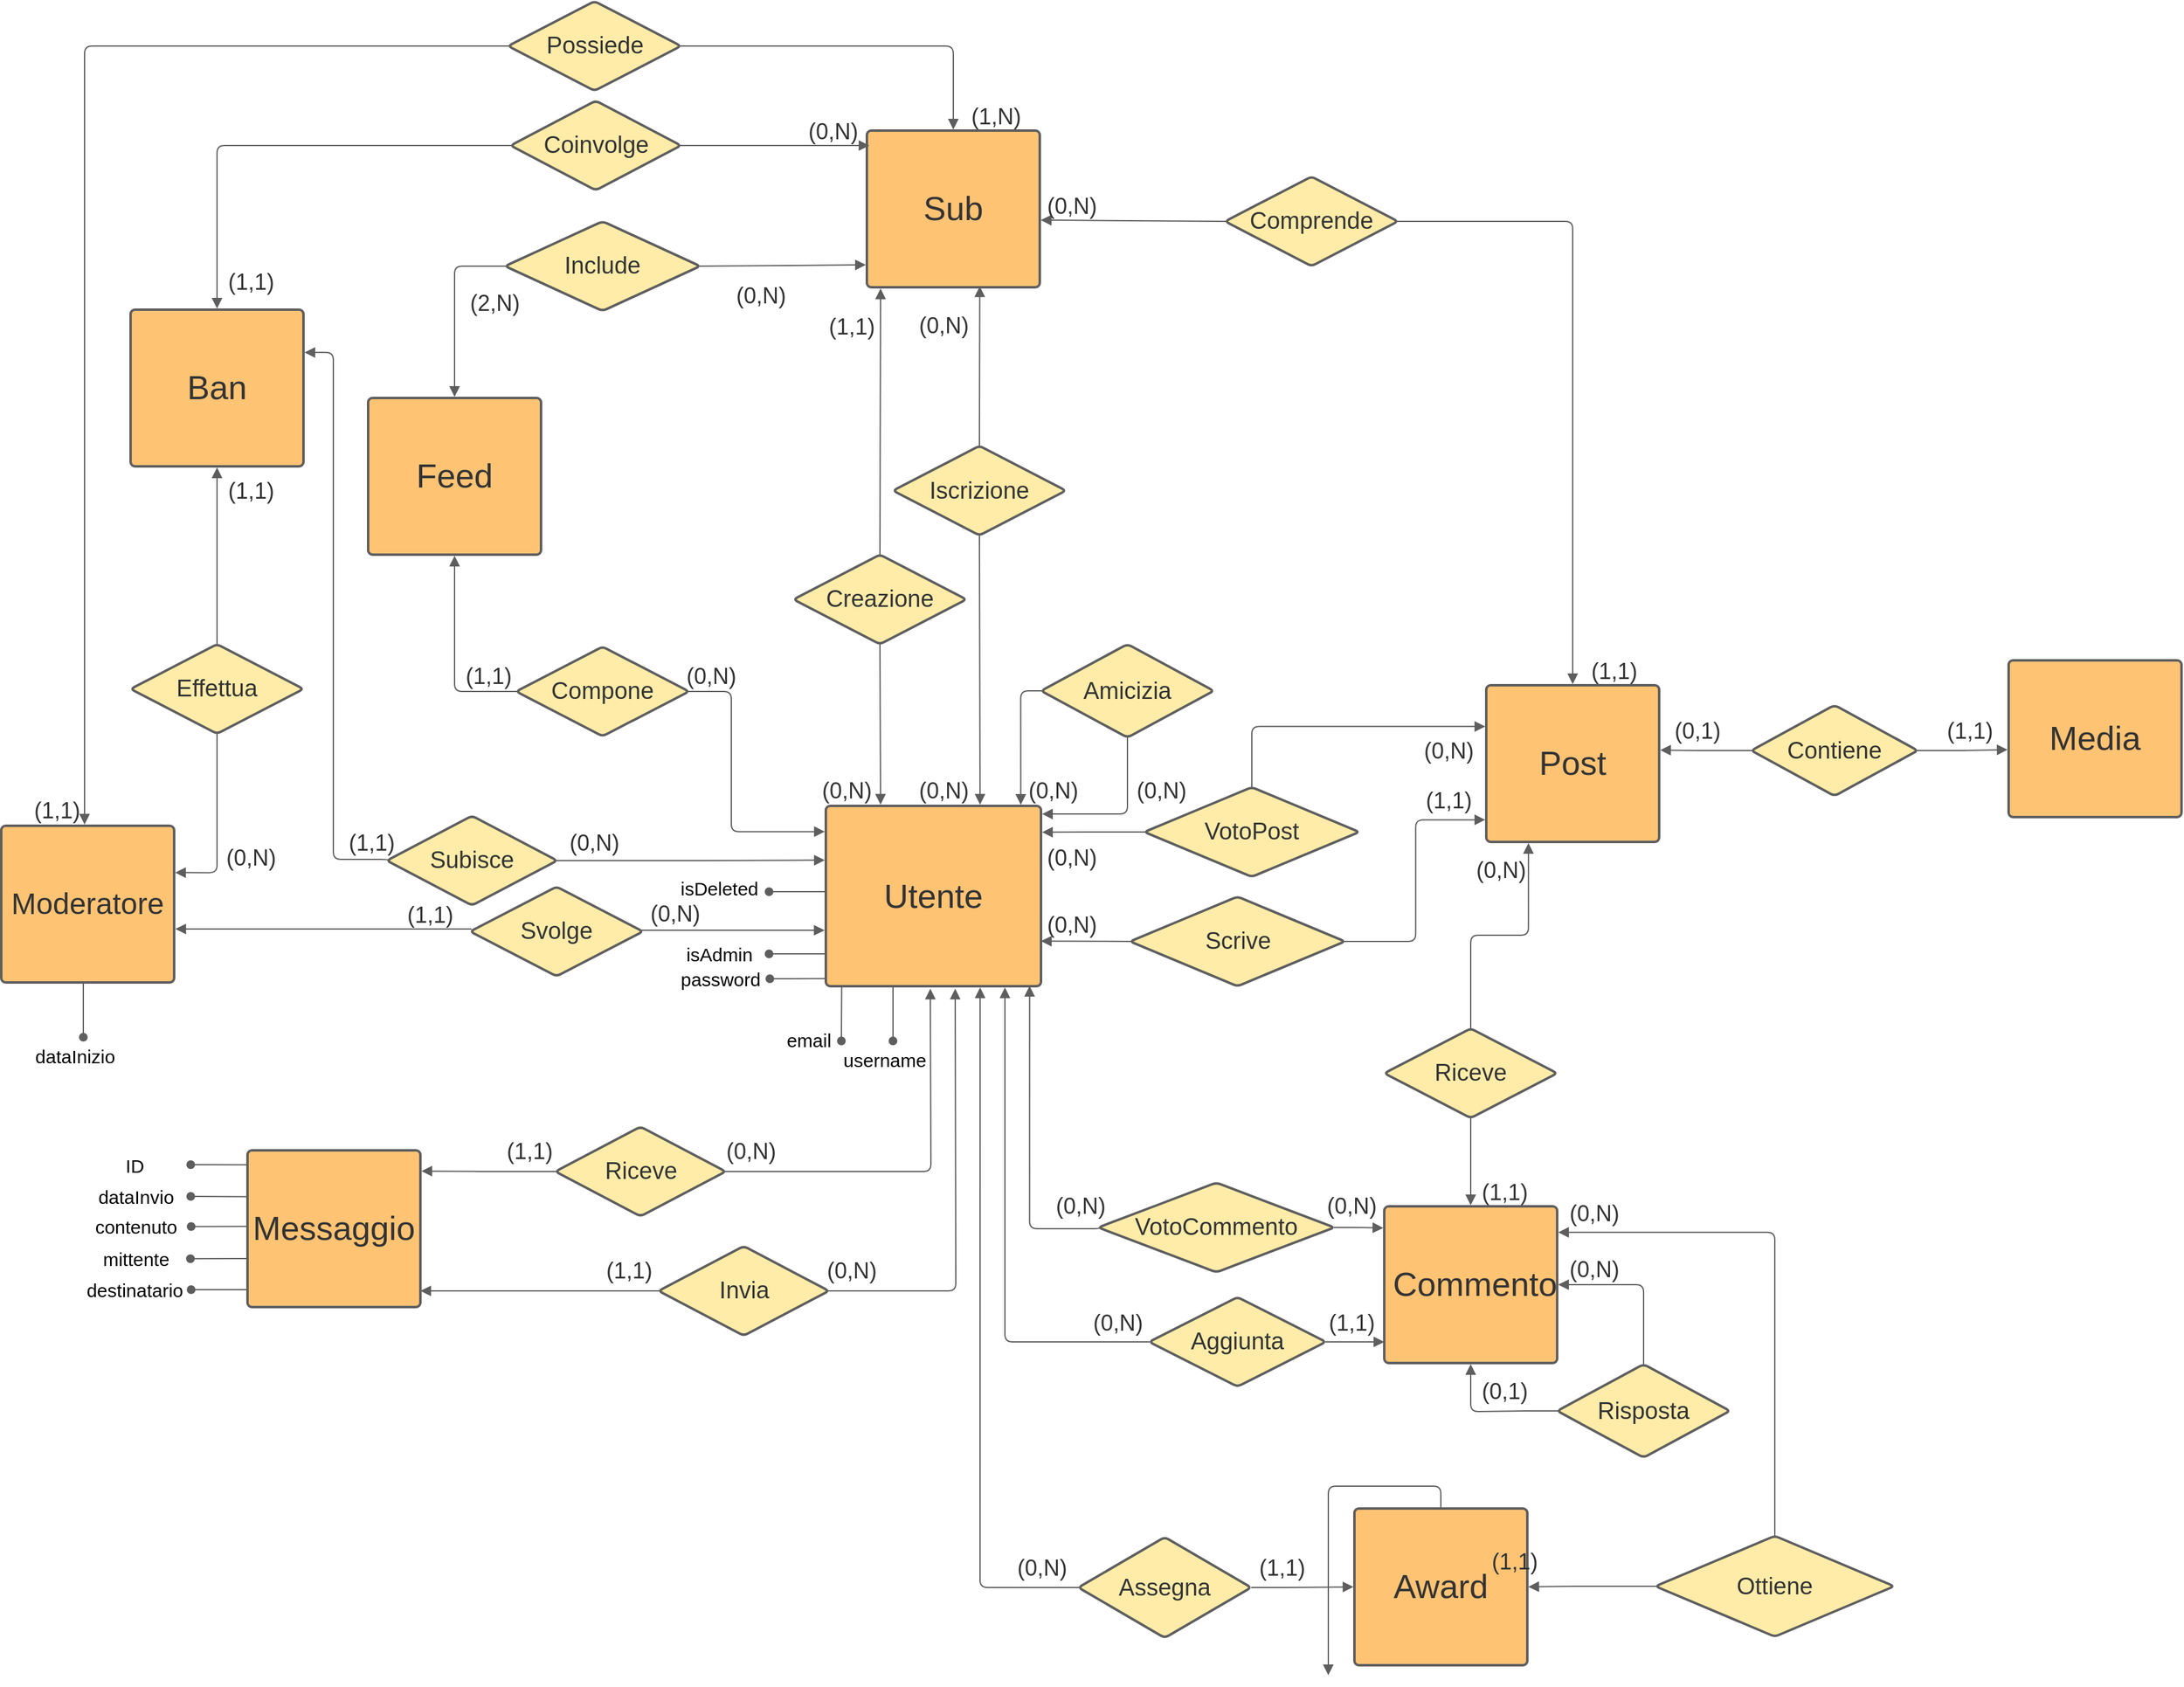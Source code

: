 <mxfile version="14.1.4" type="github">
  <diagram id="yDZNZEaYdnecjmXSINiD" name="Page-1">
    <mxGraphModel dx="3076" dy="794" grid="1" gridSize="10" guides="1" tooltips="1" connect="1" arrows="1" fold="1" page="1" pageScale="1" pageWidth="827" pageHeight="1169" math="0" shadow="0">
      <root>
        <mxCell id="0" />
        <mxCell id="1" parent="0" />
        <UserObject label="(0,N)" lucidchartObjectId="5Z11jnNYv.fa" id="slzZj2nYpp9q2PrkH6n9-9">
          <mxCell style="html=1;overflow=block;blockSpacing=1;whiteSpace=wrap;strokeColor=none;fillColor=none;whiteSpace=wrap;fontSize=18;fontColor=#333333;align=center;spacing=0;strokeOpacity=100;fillOpacity=100;rounded=1;absoluteArcSize=1;arcSize=7;strokeWidth=2;" vertex="1" parent="1">
            <mxGeometry x="-168" y="626" width="42" height="25" as="geometry" />
          </mxCell>
        </UserObject>
        <UserObject label="Utente" lucidchartObjectId="5Z11nYX659Pr" id="slzZj2nYpp9q2PrkH6n9-10">
          <mxCell style="html=1;overflow=block;blockSpacing=1;whiteSpace=wrap;;whiteSpace=wrap;fontSize=27;fontColor=#333333;align=center;spacing=7;strokeColor=#5e5e5e;strokeOpacity=100;fillOpacity=100;rounded=1;absoluteArcSize=1;arcSize=7;fillColor=#ffc374;strokeWidth=2;" vertex="1" parent="1">
            <mxGeometry x="-164" y="651" width="173" height="145" as="geometry" />
          </mxCell>
        </UserObject>
        <UserObject label="Sub" lucidchartObjectId="5Z11T_onsmou" id="slzZj2nYpp9q2PrkH6n9-11">
          <mxCell style="html=1;overflow=block;blockSpacing=1;whiteSpace=wrap;;whiteSpace=wrap;fontSize=27;fontColor=#333333;align=center;spacing=7;strokeColor=#5e5e5e;strokeOpacity=100;fillOpacity=100;rounded=1;absoluteArcSize=1;arcSize=7;fillColor=#ffc374;strokeWidth=2;" vertex="1" parent="1">
            <mxGeometry x="-131" y="108" width="139" height="126" as="geometry" />
          </mxCell>
        </UserObject>
        <UserObject label="Post" lucidchartObjectId="5Z11ZcP1FELY" id="slzZj2nYpp9q2PrkH6n9-12">
          <mxCell style="html=1;overflow=block;blockSpacing=1;whiteSpace=wrap;;whiteSpace=wrap;fontSize=27;fontColor=#333333;align=center;spacing=7;strokeColor=#5e5e5e;strokeOpacity=100;fillOpacity=100;rounded=1;absoluteArcSize=1;arcSize=7;fillColor=#ffc374;strokeWidth=2;" vertex="1" parent="1">
            <mxGeometry x="367" y="554" width="139" height="126" as="geometry" />
          </mxCell>
        </UserObject>
        <UserObject label="Commento" lucidchartObjectId="5Z11oSnabF5H" id="slzZj2nYpp9q2PrkH6n9-13">
          <mxCell style="html=1;overflow=block;blockSpacing=1;whiteSpace=wrap;;whiteSpace=wrap;fontSize=27;fontColor=#333333;align=center;spacing=7;strokeColor=#5e5e5e;strokeOpacity=100;fillOpacity=100;rounded=1;absoluteArcSize=1;arcSize=7;fillColor=#ffc374;strokeWidth=2;" vertex="1" parent="1">
            <mxGeometry x="285" y="973" width="139" height="126" as="geometry" />
          </mxCell>
        </UserObject>
        <UserObject label="Creazione" lucidchartObjectId="5Z11Syj31W8f" id="slzZj2nYpp9q2PrkH6n9-14">
          <mxCell style="html=1;overflow=block;blockSpacing=1;whiteSpace=wrap;rhombus;whiteSpace=wrap;fontSize=19;fontColor=#333333;align=center;spacing=3;strokeColor=#5e5e5e;strokeOpacity=100;fillOpacity=100;rounded=1;absoluteArcSize=1;arcSize=7;fillColor=#ffeca9;strokeWidth=2;" vertex="1" parent="1">
            <mxGeometry x="-190" y="449" width="139" height="72" as="geometry" />
          </mxCell>
        </UserObject>
        <UserObject label="VotoPost" lucidchartObjectId="5Z11PgHP7o6r" id="slzZj2nYpp9q2PrkH6n9-15">
          <mxCell style="html=1;overflow=block;blockSpacing=1;whiteSpace=wrap;rhombus;whiteSpace=wrap;fontSize=19;fontColor=#333333;align=center;spacing=3;strokeColor=#5e5e5e;strokeOpacity=100;fillOpacity=100;rounded=1;absoluteArcSize=1;arcSize=7;fillColor=#ffeca9;strokeWidth=2;" vertex="1" parent="1">
            <mxGeometry x="92" y="636" width="173" height="72" as="geometry" />
          </mxCell>
        </UserObject>
        <UserObject label="Scrive" lucidchartObjectId="5Z11AduAvgHk" id="slzZj2nYpp9q2PrkH6n9-16">
          <mxCell style="html=1;overflow=block;blockSpacing=1;whiteSpace=wrap;rhombus;whiteSpace=wrap;fontSize=19;fontColor=#333333;align=center;spacing=3;strokeColor=#5e5e5e;strokeOpacity=100;fillOpacity=100;rounded=1;absoluteArcSize=1;arcSize=7;fillColor=#ffeca9;strokeWidth=2;" vertex="1" parent="1">
            <mxGeometry x="80.5" y="724" width="173" height="72" as="geometry" />
          </mxCell>
        </UserObject>
        <UserObject label="" lucidchartObjectId="5Z11izssXkuJ" id="slzZj2nYpp9q2PrkH6n9-17">
          <mxCell style="html=1;jettySize=18;whiteSpace=wrap;fontSize=11;strokeColor=#5E5E5E;rounded=1;arcSize=12;startArrow=none;;endArrow=block;endFill=1;;exitX=0.006;exitY=0.5;exitPerimeter=0;entryX=1;entryY=0.75;entryDx=0;entryDy=0;" edge="1" parent="1" source="slzZj2nYpp9q2PrkH6n9-16" target="slzZj2nYpp9q2PrkH6n9-10">
            <mxGeometry width="100" height="100" relative="1" as="geometry" />
          </mxCell>
        </UserObject>
        <UserObject label="" lucidchartObjectId="5Z11i5Vyu13C" id="slzZj2nYpp9q2PrkH6n9-18">
          <mxCell style="html=1;jettySize=18;whiteSpace=wrap;fontSize=11;strokeColor=#5E5E5E;rounded=1;arcSize=12;edgeStyle=orthogonalEdgeStyle;startArrow=none;;endArrow=block;endFill=1;;exitX=0.006;exitY=0.5;exitPerimeter=0;entryX=1.005;entryY=0.146;entryPerimeter=0;" edge="1" parent="1" source="slzZj2nYpp9q2PrkH6n9-15" target="slzZj2nYpp9q2PrkH6n9-10">
            <mxGeometry width="100" height="100" relative="1" as="geometry">
              <Array as="points" />
            </mxGeometry>
          </mxCell>
        </UserObject>
        <UserObject label="Comprende" lucidchartObjectId="5Z11DL2pK7IQ" id="slzZj2nYpp9q2PrkH6n9-19">
          <mxCell style="html=1;overflow=block;blockSpacing=1;whiteSpace=wrap;rhombus;whiteSpace=wrap;fontSize=19;fontColor=#333333;align=center;spacing=3;strokeColor=#5e5e5e;strokeOpacity=100;fillOpacity=100;rounded=1;absoluteArcSize=1;arcSize=7;fillColor=#ffeca9;strokeWidth=2;" vertex="1" parent="1">
            <mxGeometry x="157" y="145" width="139" height="72" as="geometry" />
          </mxCell>
        </UserObject>
        <UserObject label="Riceve" lucidchartObjectId="5Z11WP3Co58E" id="slzZj2nYpp9q2PrkH6n9-20">
          <mxCell style="html=1;overflow=block;blockSpacing=1;whiteSpace=wrap;rhombus;whiteSpace=wrap;fontSize=19;fontColor=#333333;align=center;spacing=3;strokeColor=#5e5e5e;strokeOpacity=100;fillOpacity=100;rounded=1;absoluteArcSize=1;arcSize=7;fillColor=#ffeca9;strokeWidth=2;" vertex="1" parent="1">
            <mxGeometry x="285" y="830" width="139" height="72" as="geometry" />
          </mxCell>
        </UserObject>
        <UserObject label="" lucidchartObjectId="5Z11U962jJ6L" id="slzZj2nYpp9q2PrkH6n9-21">
          <mxCell style="html=1;jettySize=18;whiteSpace=wrap;fontSize=11;strokeColor=#5E5E5E;rounded=1;arcSize=12;edgeStyle=orthogonalEdgeStyle;startArrow=none;;endArrow=block;endFill=1;;exitX=0.5;exitY=0.002;exitPerimeter=0;entryX=0.244;entryY=1.007;entryPerimeter=0;" edge="1" parent="1" source="slzZj2nYpp9q2PrkH6n9-20" target="slzZj2nYpp9q2PrkH6n9-12">
            <mxGeometry width="100" height="100" relative="1" as="geometry">
              <Array as="points" />
            </mxGeometry>
          </mxCell>
        </UserObject>
        <UserObject label="" lucidchartObjectId="5Z11_2pyLblf" id="slzZj2nYpp9q2PrkH6n9-22">
          <mxCell style="html=1;jettySize=18;whiteSpace=wrap;fontSize=11;strokeColor=#5E5E5E;rounded=1;arcSize=12;edgeStyle=orthogonalEdgeStyle;startArrow=none;;endArrow=block;endFill=1;;exitX=0.5;exitY=0.998;exitPerimeter=0;entryX=0.5;entryY=-0.007;entryPerimeter=0;" edge="1" parent="1" source="slzZj2nYpp9q2PrkH6n9-20" target="slzZj2nYpp9q2PrkH6n9-13">
            <mxGeometry width="100" height="100" relative="1" as="geometry">
              <Array as="points" />
            </mxGeometry>
          </mxCell>
        </UserObject>
        <UserObject label="VotoCommento" lucidchartObjectId="5Z11uRqC.l_0" id="slzZj2nYpp9q2PrkH6n9-23">
          <mxCell style="html=1;overflow=block;blockSpacing=1;whiteSpace=wrap;rhombus;whiteSpace=wrap;fontSize=19;fontColor=#333333;align=center;spacing=3;strokeColor=#5e5e5e;strokeOpacity=100;fillOpacity=100;rounded=1;absoluteArcSize=1;arcSize=7;fillColor=#ffeca9;strokeWidth=2;" vertex="1" parent="1">
            <mxGeometry x="55" y="954" width="190" height="72" as="geometry" />
          </mxCell>
        </UserObject>
        <UserObject label="Aggiunta" lucidchartObjectId="5Z11qQdxa9NC" id="slzZj2nYpp9q2PrkH6n9-24">
          <mxCell style="html=1;overflow=block;blockSpacing=1;whiteSpace=wrap;rhombus;whiteSpace=wrap;fontSize=19;fontColor=#333333;align=center;spacing=3;strokeColor=#5e5e5e;strokeOpacity=100;fillOpacity=100;rounded=1;absoluteArcSize=1;arcSize=7;fillColor=#ffeca9;strokeWidth=2;" vertex="1" parent="1">
            <mxGeometry x="96" y="1046" width="142" height="72" as="geometry" />
          </mxCell>
        </UserObject>
        <UserObject label="" lucidchartObjectId="5Z11gAFnR2~T" id="slzZj2nYpp9q2PrkH6n9-25">
          <mxCell style="html=1;jettySize=18;whiteSpace=wrap;fontSize=11;strokeColor=#5E5E5E;rounded=1;arcSize=12;edgeStyle=orthogonalEdgeStyle;startArrow=none;;endArrow=block;endFill=1;;exitX=0.003;exitY=0.5;exitPerimeter=0;" edge="1" parent="1" source="slzZj2nYpp9q2PrkH6n9-24">
            <mxGeometry width="100" height="100" relative="1" as="geometry">
              <Array as="points">
                <mxPoint x="-20" y="1082" />
              </Array>
              <mxPoint x="-20" y="797" as="targetPoint" />
            </mxGeometry>
          </mxCell>
        </UserObject>
        <UserObject label="" lucidchartObjectId="5Z11UxAj89NH" id="slzZj2nYpp9q2PrkH6n9-26">
          <mxCell style="html=1;jettySize=18;whiteSpace=wrap;fontSize=11;strokeColor=#5E5E5E;rounded=1;arcSize=12;edgeStyle=orthogonalEdgeStyle;startArrow=none;;endArrow=block;endFill=1;;exitX=0.997;exitY=0.5;exitPerimeter=0;" edge="1" parent="1" source="slzZj2nYpp9q2PrkH6n9-24">
            <mxGeometry width="100" height="100" relative="1" as="geometry">
              <Array as="points" />
              <mxPoint x="285" y="1082" as="targetPoint" />
            </mxGeometry>
          </mxCell>
        </UserObject>
        <UserObject label="Risposta" lucidchartObjectId="5Z110mMXI5NF" id="slzZj2nYpp9q2PrkH6n9-27">
          <mxCell style="html=1;overflow=block;blockSpacing=1;whiteSpace=wrap;rhombus;whiteSpace=wrap;fontSize=19;fontColor=#333333;align=center;spacing=3;strokeColor=#5e5e5e;strokeOpacity=100;fillOpacity=100;rounded=1;absoluteArcSize=1;arcSize=7;fillColor=#ffeca9;strokeWidth=2;" vertex="1" parent="1">
            <mxGeometry x="424" y="1100" width="139" height="75" as="geometry" />
          </mxCell>
        </UserObject>
        <UserObject label="" lucidchartObjectId="5Z11sGWukUJt" id="slzZj2nYpp9q2PrkH6n9-28">
          <mxCell style="html=1;jettySize=18;whiteSpace=wrap;fontSize=11;strokeColor=#5E5E5E;rounded=1;arcSize=12;edgeStyle=orthogonalEdgeStyle;startArrow=none;;endArrow=block;endFill=1;;exitX=0.5;exitY=0.002;exitPerimeter=0;entryX=1.006;entryY=0.5;entryPerimeter=0;" edge="1" parent="1" source="slzZj2nYpp9q2PrkH6n9-27" target="slzZj2nYpp9q2PrkH6n9-13">
            <mxGeometry width="100" height="100" relative="1" as="geometry">
              <Array as="points" />
            </mxGeometry>
          </mxCell>
        </UserObject>
        <UserObject label="Media" lucidchartObjectId="5Z11tEEgMzp." id="slzZj2nYpp9q2PrkH6n9-29">
          <mxCell style="html=1;overflow=block;blockSpacing=1;whiteSpace=wrap;;whiteSpace=wrap;fontSize=27;fontColor=#333333;align=center;spacing=3;strokeColor=#5e5e5e;strokeOpacity=100;fillOpacity=100;rounded=1;absoluteArcSize=1;arcSize=7;fillColor=#ffc374;strokeWidth=2;" vertex="1" parent="1">
            <mxGeometry x="787" y="534" width="139" height="126" as="geometry" />
          </mxCell>
        </UserObject>
        <UserObject label="Contiene" lucidchartObjectId="5Z11jG~nFGgs" id="slzZj2nYpp9q2PrkH6n9-30">
          <mxCell style="html=1;overflow=block;blockSpacing=1;whiteSpace=wrap;rhombus;whiteSpace=wrap;fontSize=19;fontColor=#333333;align=center;spacing=3;strokeColor=#5e5e5e;strokeOpacity=100;fillOpacity=100;rounded=1;absoluteArcSize=1;arcSize=7;fillColor=#ffeca9;strokeWidth=2;" vertex="1" parent="1">
            <mxGeometry x="580" y="570" width="134" height="73" as="geometry" />
          </mxCell>
        </UserObject>
        <UserObject label="" lucidchartObjectId="5Z11-9_bKaWF" id="slzZj2nYpp9q2PrkH6n9-31">
          <mxCell style="html=1;jettySize=18;whiteSpace=wrap;fontSize=11;strokeColor=#5E5E5E;rounded=1;arcSize=12;edgeStyle=orthogonalEdgeStyle;startArrow=none;;endArrow=block;endFill=1;;exitX=0.008;exitY=0.5;exitPerimeter=0;entryX=1.006;entryY=0.414;entryPerimeter=0;" edge="1" parent="1" source="slzZj2nYpp9q2PrkH6n9-30" target="slzZj2nYpp9q2PrkH6n9-12">
            <mxGeometry width="100" height="100" relative="1" as="geometry">
              <Array as="points" />
            </mxGeometry>
          </mxCell>
        </UserObject>
        <UserObject label="Ban" lucidchartObjectId="5Z11-qL5h7Zo" id="slzZj2nYpp9q2PrkH6n9-32">
          <mxCell style="html=1;overflow=block;blockSpacing=1;whiteSpace=wrap;;whiteSpace=wrap;fontSize=27;fontColor=#333333;align=center;spacing=7;strokeColor=#5e5e5e;strokeOpacity=100;fillOpacity=100;rounded=1;absoluteArcSize=1;arcSize=7;fillColor=#ffc374;strokeWidth=2;" vertex="1" parent="1">
            <mxGeometry x="-723" y="252" width="139" height="126" as="geometry" />
          </mxCell>
        </UserObject>
        <UserObject label="Moderatore" lucidchartObjectId="5Z11tU0m_Kim" id="slzZj2nYpp9q2PrkH6n9-33">
          <mxCell style="html=1;overflow=block;blockSpacing=1;whiteSpace=wrap;;whiteSpace=wrap;fontSize=24;fontColor=#333333;align=center;spacing=7;strokeColor=#5e5e5e;strokeOpacity=100;fillOpacity=100;rounded=1;absoluteArcSize=1;arcSize=7;fillColor=#ffc374;strokeWidth=2;" vertex="1" parent="1">
            <mxGeometry x="-827" y="667" width="139" height="126" as="geometry" />
          </mxCell>
        </UserObject>
        <UserObject label="Effettua" lucidchartObjectId="5Z11YIwC4oJA" id="slzZj2nYpp9q2PrkH6n9-34">
          <mxCell style="html=1;overflow=block;blockSpacing=1;whiteSpace=wrap;rhombus;whiteSpace=wrap;fontSize=19;fontColor=#333333;align=center;spacing=3;strokeColor=#5e5e5e;strokeOpacity=100;fillOpacity=100;rounded=1;absoluteArcSize=1;arcSize=7;fillColor=#ffeca9;strokeWidth=2;" vertex="1" parent="1">
            <mxGeometry x="-723" y="521" width="139" height="72" as="geometry" />
          </mxCell>
        </UserObject>
        <UserObject label="" lucidchartObjectId="5Z111G0WaBB_" id="slzZj2nYpp9q2PrkH6n9-35">
          <mxCell style="html=1;jettySize=18;whiteSpace=wrap;fontSize=11;strokeColor=#5E5E5E;rounded=1;arcSize=12;edgeStyle=orthogonalEdgeStyle;startArrow=none;;endArrow=block;endFill=1;;exitX=0.992;exitY=0.5;exitPerimeter=0;entryX=-0.006;entryY=0.57;entryPerimeter=0;" edge="1" parent="1" source="slzZj2nYpp9q2PrkH6n9-30" target="slzZj2nYpp9q2PrkH6n9-29">
            <mxGeometry width="100" height="100" relative="1" as="geometry">
              <Array as="points" />
            </mxGeometry>
          </mxCell>
        </UserObject>
        <UserObject label="Svolge" lucidchartObjectId="5Z119F6c1oJ4" id="slzZj2nYpp9q2PrkH6n9-36">
          <mxCell style="html=1;overflow=block;blockSpacing=1;whiteSpace=wrap;rhombus;whiteSpace=wrap;fontSize=19;fontColor=#333333;align=center;spacing=3;strokeColor=#5e5e5e;strokeOpacity=100;fillOpacity=100;rounded=1;absoluteArcSize=1;arcSize=7;fillColor=#ffeca9;strokeWidth=2;" vertex="1" parent="1">
            <mxGeometry x="-450" y="716" width="139" height="72" as="geometry" />
          </mxCell>
        </UserObject>
        <UserObject label="Subisce" lucidchartObjectId="5Z118ISZ76tE" id="slzZj2nYpp9q2PrkH6n9-37">
          <mxCell style="html=1;overflow=block;blockSpacing=1;whiteSpace=wrap;rhombus;whiteSpace=wrap;fontSize=19;fontColor=#333333;align=center;spacing=3;strokeColor=#5e5e5e;strokeOpacity=100;fillOpacity=100;rounded=1;absoluteArcSize=1;arcSize=7;fillColor=#ffeca9;strokeWidth=2;" vertex="1" parent="1">
            <mxGeometry x="-517" y="659" width="137" height="72" as="geometry" />
          </mxCell>
        </UserObject>
        <UserObject label="" lucidchartObjectId="5Z11K42ZWmKD" id="slzZj2nYpp9q2PrkH6n9-38">
          <mxCell style="html=1;jettySize=18;whiteSpace=wrap;fontSize=11;strokeColor=#5E5E5E;rounded=1;arcSize=12;edgeStyle=orthogonalEdgeStyle;startArrow=none;;endArrow=block;endFill=1;;exitX=0.008;exitY=0.5;exitPerimeter=0;entryX=1.006;entryY=0.273;entryPerimeter=0;" edge="1" parent="1" source="slzZj2nYpp9q2PrkH6n9-37" target="slzZj2nYpp9q2PrkH6n9-32">
            <mxGeometry width="100" height="100" relative="1" as="geometry">
              <Array as="points">
                <mxPoint x="-560" y="694" />
                <mxPoint x="-560" y="286" />
              </Array>
            </mxGeometry>
          </mxCell>
        </UserObject>
        <UserObject label="Possiede" lucidchartObjectId="5Z11ToOh66SS" id="slzZj2nYpp9q2PrkH6n9-39">
          <mxCell style="html=1;overflow=block;blockSpacing=1;whiteSpace=wrap;rhombus;whiteSpace=wrap;fontSize=19;fontColor=#333333;align=center;spacing=3;strokeColor=#5e5e5e;strokeOpacity=100;fillOpacity=100;rounded=1;absoluteArcSize=1;arcSize=7;fillColor=#ffeca9;strokeWidth=2;" vertex="1" parent="1">
            <mxGeometry x="-419.5" y="4" width="139" height="72" as="geometry" />
          </mxCell>
        </UserObject>
        <UserObject label="Coinvolge" lucidchartObjectId="5Z11NZ_iXVaZ" id="slzZj2nYpp9q2PrkH6n9-40">
          <mxCell style="html=1;overflow=block;blockSpacing=1;whiteSpace=wrap;rhombus;whiteSpace=wrap;fontSize=19;fontColor=#333333;align=center;spacing=3;strokeColor=#5e5e5e;strokeOpacity=100;fillOpacity=100;rounded=1;absoluteArcSize=1;arcSize=7;fillColor=#ffeca9;strokeWidth=2;" vertex="1" parent="1">
            <mxGeometry x="-417.5" y="84" width="137" height="72" as="geometry" />
          </mxCell>
        </UserObject>
        <UserObject label="" lucidchartObjectId="5Z11xf0tmfcv" id="slzZj2nYpp9q2PrkH6n9-41">
          <mxCell style="html=1;jettySize=18;whiteSpace=wrap;fontSize=11;strokeColor=#5E5E5E;rounded=1;arcSize=12;edgeStyle=orthogonalEdgeStyle;startArrow=none;;endArrow=block;endFill=1;;exitX=0.008;exitY=0.5;exitPerimeter=0;" edge="1" parent="1" source="slzZj2nYpp9q2PrkH6n9-39">
            <mxGeometry width="100" height="100" relative="1" as="geometry">
              <Array as="points">
                <mxPoint x="-418" y="40" />
                <mxPoint x="-760" y="40" />
              </Array>
              <mxPoint x="-760" y="666" as="targetPoint" />
            </mxGeometry>
          </mxCell>
        </UserObject>
        <UserObject label="" lucidchartObjectId="5Z11qix6UHHO" id="slzZj2nYpp9q2PrkH6n9-42">
          <mxCell style="html=1;jettySize=18;whiteSpace=wrap;fontSize=11;strokeColor=#5E5E5E;rounded=1;arcSize=12;startArrow=none;;endArrow=block;endFill=1;;exitX=0.992;exitY=0.5;exitPerimeter=0;" edge="1" parent="1" source="slzZj2nYpp9q2PrkH6n9-40">
            <mxGeometry width="100" height="100" relative="1" as="geometry">
              <mxPoint x="-129" y="120" as="targetPoint" />
            </mxGeometry>
          </mxCell>
        </UserObject>
        <UserObject label="" lucidchartObjectId="5Z116_kDXXJ~" id="slzZj2nYpp9q2PrkH6n9-43">
          <mxCell style="html=1;jettySize=18;whiteSpace=wrap;fontSize=11;strokeColor=#5E5E5E;rounded=1;arcSize=12;startArrow=none;;endArrow=block;endFill=1;;exitX=0.008;exitY=0.5;exitPerimeter=0;entryX=1.006;entryY=0.571;entryPerimeter=0;" edge="1" parent="1" source="slzZj2nYpp9q2PrkH6n9-19" target="slzZj2nYpp9q2PrkH6n9-11">
            <mxGeometry width="100" height="100" relative="1" as="geometry" />
          </mxCell>
        </UserObject>
        <UserObject label="Feed" lucidchartObjectId="5Z11r3Dl_LUG" id="slzZj2nYpp9q2PrkH6n9-44">
          <mxCell style="html=1;overflow=block;blockSpacing=1;whiteSpace=wrap;;whiteSpace=wrap;fontSize=27;fontColor=#333333;align=center;spacing=7;strokeColor=#5e5e5e;strokeOpacity=100;fillOpacity=100;rounded=1;absoluteArcSize=1;arcSize=7;fillColor=#ffc374;strokeWidth=2;" vertex="1" parent="1">
            <mxGeometry x="-532" y="323" width="139" height="126" as="geometry" />
          </mxCell>
        </UserObject>
        <UserObject label="Compone" lucidchartObjectId="5Z11OJM.wt_c" id="slzZj2nYpp9q2PrkH6n9-45">
          <mxCell style="html=1;overflow=block;blockSpacing=1;whiteSpace=wrap;rhombus;whiteSpace=wrap;fontSize=19;fontColor=#333333;align=center;spacing=3;strokeColor=#5e5e5e;strokeOpacity=100;fillOpacity=100;rounded=1;absoluteArcSize=1;arcSize=7;fillColor=#ffeca9;strokeWidth=2;" vertex="1" parent="1">
            <mxGeometry x="-413" y="523" width="139" height="72" as="geometry" />
          </mxCell>
        </UserObject>
        <UserObject label="Include" lucidchartObjectId="5Z116CULyFv5" id="slzZj2nYpp9q2PrkH6n9-46">
          <mxCell style="html=1;overflow=block;blockSpacing=1;whiteSpace=wrap;rhombus;whiteSpace=wrap;fontSize=19;fontColor=#333333;align=center;spacing=3;strokeColor=#5e5e5e;strokeOpacity=100;fillOpacity=100;rounded=1;absoluteArcSize=1;arcSize=7;fillColor=#ffeca9;strokeWidth=2;" vertex="1" parent="1">
            <mxGeometry x="-422" y="181" width="157" height="72" as="geometry" />
          </mxCell>
        </UserObject>
        <UserObject label="" lucidchartObjectId="5Z11rAjo7-qb" id="slzZj2nYpp9q2PrkH6n9-47">
          <mxCell style="html=1;jettySize=18;whiteSpace=wrap;fontSize=11;strokeColor=#5E5E5E;rounded=1;arcSize=12;edgeStyle=orthogonalEdgeStyle;startArrow=none;;endArrow=block;endFill=1;;exitX=0.007;exitY=0.5;exitPerimeter=0;entryX=0.5;entryY=-0.007;entryPerimeter=0;" edge="1" parent="1" source="slzZj2nYpp9q2PrkH6n9-46" target="slzZj2nYpp9q2PrkH6n9-44">
            <mxGeometry width="100" height="100" relative="1" as="geometry">
              <Array as="points">
                <mxPoint x="-463" y="217" />
              </Array>
            </mxGeometry>
          </mxCell>
        </UserObject>
        <UserObject label="" lucidchartObjectId="5Z11dD4BgISq" id="slzZj2nYpp9q2PrkH6n9-48">
          <mxCell style="html=1;jettySize=18;whiteSpace=wrap;fontSize=11;strokeColor=#5E5E5E;rounded=1;arcSize=12;edgeStyle=orthogonalEdgeStyle;startArrow=none;;endArrow=block;endFill=1;;exitX=0.008;exitY=0.5;exitPerimeter=0;entryX=0.5;entryY=1.007;entryPerimeter=0;" edge="1" parent="1" source="slzZj2nYpp9q2PrkH6n9-45" target="slzZj2nYpp9q2PrkH6n9-44">
            <mxGeometry width="100" height="100" relative="1" as="geometry">
              <Array as="points">
                <mxPoint x="-462" y="559" />
              </Array>
            </mxGeometry>
          </mxCell>
        </UserObject>
        <UserObject label="Amicizia" lucidchartObjectId="5Z11pVs4XD9r" id="slzZj2nYpp9q2PrkH6n9-49">
          <mxCell style="html=1;overflow=block;blockSpacing=1;whiteSpace=wrap;rhombus;whiteSpace=wrap;fontSize=19;fontColor=#333333;align=center;spacing=3;strokeColor=#5e5e5e;strokeOpacity=100;fillOpacity=100;rounded=1;absoluteArcSize=1;arcSize=7;fillColor=#ffeca9;strokeWidth=2;" vertex="1" parent="1">
            <mxGeometry x="9" y="521" width="139" height="75" as="geometry" />
          </mxCell>
        </UserObject>
        <UserObject label="" lucidchartObjectId="5Z11gbB91ovn" id="slzZj2nYpp9q2PrkH6n9-50">
          <mxCell style="html=1;jettySize=18;whiteSpace=wrap;fontSize=11;strokeColor=#5E5E5E;rounded=1;arcSize=12;edgeStyle=orthogonalEdgeStyle;startArrow=none;;endArrow=block;endFill=1;;exitX=0.5;exitY=0.998;exitPerimeter=0;entryX=1.005;entryY=0.045;entryPerimeter=0;" edge="1" parent="1" source="slzZj2nYpp9q2PrkH6n9-49" target="slzZj2nYpp9q2PrkH6n9-10">
            <mxGeometry width="100" height="100" relative="1" as="geometry">
              <Array as="points" />
            </mxGeometry>
          </mxCell>
        </UserObject>
        <UserObject label="" lucidchartObjectId="5Z11EI6WQiYW" id="slzZj2nYpp9q2PrkH6n9-51">
          <mxCell style="html=1;jettySize=18;whiteSpace=wrap;fontSize=11;strokeColor=#5E5E5E;rounded=1;arcSize=12;edgeStyle=orthogonalEdgeStyle;startArrow=none;;endArrow=block;endFill=1;;exitX=0.008;exitY=0.5;exitPerimeter=0;entryX=0.906;entryY=-0.006;entryPerimeter=0;" edge="1" parent="1" source="slzZj2nYpp9q2PrkH6n9-49" target="slzZj2nYpp9q2PrkH6n9-10">
            <mxGeometry width="100" height="100" relative="1" as="geometry">
              <Array as="points">
                <mxPoint x="-7" y="559" />
              </Array>
            </mxGeometry>
          </mxCell>
        </UserObject>
        <UserObject label="Award" lucidchartObjectId="5Z11_9Wty6S1" id="slzZj2nYpp9q2PrkH6n9-52">
          <mxCell style="html=1;overflow=block;blockSpacing=1;whiteSpace=wrap;;whiteSpace=wrap;fontSize=27;fontColor=#333333;align=center;spacing=3;strokeColor=#5e5e5e;strokeOpacity=100;fillOpacity=100;rounded=1;absoluteArcSize=1;arcSize=7;fillColor=#ffc374;strokeWidth=2;" vertex="1" parent="1">
            <mxGeometry x="261" y="1216" width="139" height="126" as="geometry" />
          </mxCell>
        </UserObject>
        <UserObject label="Assegna" lucidchartObjectId="5Z11iGa5ESLG" id="slzZj2nYpp9q2PrkH6n9-53">
          <mxCell style="html=1;overflow=block;blockSpacing=1;whiteSpace=wrap;rhombus;whiteSpace=wrap;fontSize=19;fontColor=#333333;align=center;spacing=3;strokeColor=#5e5e5e;strokeOpacity=100;fillOpacity=100;rounded=1;absoluteArcSize=1;arcSize=7;fillColor=#ffeca9;strokeWidth=2;" vertex="1" parent="1">
            <mxGeometry x="39" y="1239" width="139" height="81" as="geometry" />
          </mxCell>
        </UserObject>
        <UserObject label="" lucidchartObjectId="5Z11sIX_qyNL" id="slzZj2nYpp9q2PrkH6n9-54">
          <mxCell style="html=1;jettySize=18;whiteSpace=wrap;fontSize=11;strokeColor=#5E5E5E;rounded=1;arcSize=12;edgeStyle=orthogonalEdgeStyle;startArrow=none;;endArrow=block;endFill=1;;entryX=-0.006;entryY=0.5;entryPerimeter=0;exitX=1;exitY=0.5;exitDx=0;exitDy=0;" edge="1" parent="1" source="slzZj2nYpp9q2PrkH6n9-53" target="slzZj2nYpp9q2PrkH6n9-52">
            <mxGeometry width="100" height="100" relative="1" as="geometry">
              <Array as="points">
                <mxPoint x="200" y="1279" />
              </Array>
              <mxPoint x="180" y="1279" as="sourcePoint" />
            </mxGeometry>
          </mxCell>
        </UserObject>
        <UserObject label="Ottiene" lucidchartObjectId="5Z11CagnsyLX" id="slzZj2nYpp9q2PrkH6n9-55">
          <mxCell style="html=1;overflow=block;blockSpacing=1;whiteSpace=wrap;rhombus;whiteSpace=wrap;fontSize=19;fontColor=#333333;align=center;spacing=3;strokeColor=#5e5e5e;strokeOpacity=100;fillOpacity=100;rounded=1;absoluteArcSize=1;arcSize=7;fillColor=#ffeca9;strokeWidth=2;" vertex="1" parent="1">
            <mxGeometry x="503" y="1238" width="192" height="81" as="geometry" />
          </mxCell>
        </UserObject>
        <UserObject label="" lucidchartObjectId="5Z11KuU5c5hF" id="slzZj2nYpp9q2PrkH6n9-56">
          <mxCell style="html=1;jettySize=18;whiteSpace=wrap;fontSize=11;strokeColor=#5E5E5E;rounded=1;arcSize=12;edgeStyle=orthogonalEdgeStyle;startArrow=none;;endArrow=block;endFill=1;;exitX=0.5;exitY=0;exitPerimeter=0;entryX=1.006;entryY=0.166;entryPerimeter=0;" edge="1" parent="1" source="slzZj2nYpp9q2PrkH6n9-55" target="slzZj2nYpp9q2PrkH6n9-13">
            <mxGeometry width="100" height="100" relative="1" as="geometry">
              <Array as="points" />
            </mxGeometry>
          </mxCell>
        </UserObject>
        <UserObject label="" lucidchartObjectId="5Z11bfRCtRuw" id="slzZj2nYpp9q2PrkH6n9-57">
          <mxCell style="html=1;jettySize=18;whiteSpace=wrap;fontSize=11;strokeColor=#5E5E5E;rounded=1;arcSize=12;edgeStyle=orthogonalEdgeStyle;startArrow=none;;endArrow=block;endFill=1;;exitX=0.5;exitY=0.002;exitPerimeter=0;entryX=0.5;entryY=1.007;entryPerimeter=0;" edge="1" parent="1" source="slzZj2nYpp9q2PrkH6n9-34" target="slzZj2nYpp9q2PrkH6n9-32">
            <mxGeometry width="100" height="100" relative="1" as="geometry">
              <Array as="points" />
            </mxGeometry>
          </mxCell>
        </UserObject>
        <UserObject label="" lucidchartObjectId="5Z11n4iT4uZ4" id="slzZj2nYpp9q2PrkH6n9-58">
          <mxCell style="html=1;jettySize=18;whiteSpace=wrap;fontSize=11;strokeColor=#5E5E5E;rounded=1;arcSize=12;edgeStyle=orthogonalEdgeStyle;startArrow=none;;endArrow=block;endFill=1;;exitX=0.992;exitY=0.5;exitPerimeter=0;entryX=-0.005;entryY=0.143;entryPerimeter=0;" edge="1" parent="1" source="slzZj2nYpp9q2PrkH6n9-45" target="slzZj2nYpp9q2PrkH6n9-10">
            <mxGeometry width="100" height="100" relative="1" as="geometry">
              <Array as="points">
                <mxPoint x="-275" y="559" />
                <mxPoint x="-240" y="559" />
                <mxPoint x="-240" y="672" />
              </Array>
            </mxGeometry>
          </mxCell>
        </UserObject>
        <UserObject label="" lucidchartObjectId="5Z112bqZWkyQ" id="slzZj2nYpp9q2PrkH6n9-59">
          <mxCell style="html=1;jettySize=18;whiteSpace=wrap;fontSize=11;strokeColor=#5E5E5E;rounded=1;arcSize=12;edgeStyle=orthogonalEdgeStyle;startArrow=none;;endArrow=block;endFill=1;;exitX=0.992;exitY=0.5;exitPerimeter=0;entryX=0.5;entryY=-0.007;entryPerimeter=0;" edge="1" parent="1" source="slzZj2nYpp9q2PrkH6n9-39" target="slzZj2nYpp9q2PrkH6n9-11">
            <mxGeometry width="100" height="100" relative="1" as="geometry">
              <Array as="points" />
            </mxGeometry>
          </mxCell>
        </UserObject>
        <UserObject label="" lucidchartObjectId="5Z1130ydW7bh" id="slzZj2nYpp9q2PrkH6n9-60">
          <mxCell style="html=1;jettySize=18;whiteSpace=wrap;fontSize=11;strokeColor=#5E5E5E;rounded=1;arcSize=12;startArrow=none;;endArrow=block;endFill=1;;exitX=0.993;exitY=0.5;exitPerimeter=0;entryX=-0.006;entryY=0.857;entryPerimeter=0;" edge="1" parent="1" source="slzZj2nYpp9q2PrkH6n9-46" target="slzZj2nYpp9q2PrkH6n9-11">
            <mxGeometry width="100" height="100" relative="1" as="geometry" />
          </mxCell>
        </UserObject>
        <UserObject label="Iscrizione" lucidchartObjectId="5Z11dhynnVAx" id="slzZj2nYpp9q2PrkH6n9-61">
          <mxCell style="html=1;overflow=block;blockSpacing=1;whiteSpace=wrap;rhombus;whiteSpace=wrap;fontSize=19;fontColor=#333333;align=center;spacing=3;strokeColor=#5e5e5e;strokeOpacity=100;fillOpacity=100;rounded=1;absoluteArcSize=1;arcSize=7;fillColor=#ffeca9;strokeWidth=2;" vertex="1" parent="1">
            <mxGeometry x="-110" y="361.5" width="139" height="72" as="geometry" />
          </mxCell>
        </UserObject>
        <UserObject label="" lucidchartObjectId="5Z11XeuHcFP2" id="slzZj2nYpp9q2PrkH6n9-62">
          <mxCell style="html=1;jettySize=18;whiteSpace=wrap;fontSize=11;strokeColor=#5E5E5E;rounded=1;arcSize=12;startArrow=none;;endArrow=block;endFill=1;;exitX=0.5;exitY=0.998;exitPerimeter=0;" edge="1" parent="1" source="slzZj2nYpp9q2PrkH6n9-61">
            <mxGeometry width="100" height="100" relative="1" as="geometry">
              <mxPoint x="-40" y="650" as="targetPoint" />
            </mxGeometry>
          </mxCell>
        </UserObject>
        <UserObject label="" lucidchartObjectId="5Z11.4Il8FOT" id="slzZj2nYpp9q2PrkH6n9-63">
          <mxCell style="html=1;jettySize=18;whiteSpace=wrap;fontSize=11;strokeColor=#5E5E5E;rounded=1;arcSize=12;startArrow=none;;endArrow=block;endFill=1;;exitX=0.5;exitY=0.998;exitPerimeter=0;" edge="1" parent="1" source="slzZj2nYpp9q2PrkH6n9-14">
            <mxGeometry width="100" height="100" relative="1" as="geometry">
              <mxPoint x="-120" y="650" as="targetPoint" />
            </mxGeometry>
          </mxCell>
        </UserObject>
        <UserObject label="" lucidchartObjectId="5Z11WpmmcvCm" id="slzZj2nYpp9q2PrkH6n9-64">
          <mxCell style="html=1;jettySize=18;whiteSpace=wrap;fontSize=11;strokeColor=#5E5E5E;rounded=1;arcSize=12;startArrow=none;;endArrow=block;endFill=1;;exitX=0.5;exitY=0.002;exitPerimeter=0;" edge="1" parent="1" source="slzZj2nYpp9q2PrkH6n9-14">
            <mxGeometry width="100" height="100" relative="1" as="geometry">
              <mxPoint x="-120" y="235" as="targetPoint" />
            </mxGeometry>
          </mxCell>
        </UserObject>
        <UserObject label="" lucidchartObjectId="5Z11hPHnX-.g" id="slzZj2nYpp9q2PrkH6n9-65">
          <mxCell style="html=1;jettySize=18;whiteSpace=wrap;fontSize=11;strokeColor=#5E5E5E;rounded=1;arcSize=12;startArrow=none;;endArrow=block;endFill=1;;exitX=0.5;exitY=0.002;exitPerimeter=0;entryX=0.653;entryY=0.994;entryPerimeter=0;entryDx=0;entryDy=0;" edge="1" parent="1" source="slzZj2nYpp9q2PrkH6n9-61" target="slzZj2nYpp9q2PrkH6n9-11">
            <mxGeometry width="100" height="100" relative="1" as="geometry" />
          </mxCell>
        </UserObject>
        <UserObject label="Messaggio" lucidchartObjectId="5Z11IzBW45~f" id="slzZj2nYpp9q2PrkH6n9-66">
          <mxCell style="html=1;overflow=block;blockSpacing=1;whiteSpace=wrap;;whiteSpace=wrap;fontSize=27;fontColor=#333333;align=center;spacing=3;strokeColor=#5e5e5e;strokeOpacity=100;fillOpacity=100;rounded=1;absoluteArcSize=1;arcSize=7;fillColor=#ffc374;strokeWidth=2;" vertex="1" parent="1">
            <mxGeometry x="-629" y="928" width="139" height="126" as="geometry" />
          </mxCell>
        </UserObject>
        <UserObject label="" lucidchartObjectId="5Z11bzBFjJWu" id="slzZj2nYpp9q2PrkH6n9-67">
          <mxCell style="html=1;jettySize=18;whiteSpace=wrap;fontSize=11;strokeColor=#5E5E5E;rounded=1;arcSize=12;edgeStyle=orthogonalEdgeStyle;startArrow=none;;endArrow=block;endFill=1;;exitX=0.003;exitY=0.5;exitPerimeter=0;entryX=0.947;entryY=0.998;entryPerimeter=0;entryDx=0;entryDy=0;" edge="1" parent="1" source="slzZj2nYpp9q2PrkH6n9-23" target="slzZj2nYpp9q2PrkH6n9-10">
            <mxGeometry width="100" height="100" relative="1" as="geometry">
              <Array as="points">
                <mxPoint x="56" y="991" />
                <mxPoint y="991" />
              </Array>
            </mxGeometry>
          </mxCell>
        </UserObject>
        <UserObject label="" lucidchartObjectId="5Z11lgrL3pck" id="slzZj2nYpp9q2PrkH6n9-68">
          <mxCell style="html=1;jettySize=18;whiteSpace=wrap;fontSize=11;strokeColor=#5E5E5E;rounded=1;arcSize=12;edgeStyle=orthogonalEdgeStyle;startArrow=none;;endArrow=block;endFill=1;;exitX=0.997;exitY=0.5;exitPerimeter=0;entryX=-0.006;entryY=0.138;entryPerimeter=0;" edge="1" parent="1" source="slzZj2nYpp9q2PrkH6n9-23" target="slzZj2nYpp9q2PrkH6n9-13">
            <mxGeometry width="100" height="100" relative="1" as="geometry">
              <Array as="points" />
            </mxGeometry>
          </mxCell>
        </UserObject>
        <UserObject label="Invia" lucidchartObjectId="5Z11-Xl3Ivpf" id="slzZj2nYpp9q2PrkH6n9-69">
          <mxCell style="html=1;overflow=block;blockSpacing=1;whiteSpace=wrap;rhombus;whiteSpace=wrap;fontSize=19;fontColor=#333333;align=center;spacing=3;strokeColor=#5e5e5e;strokeOpacity=100;fillOpacity=100;rounded=1;absoluteArcSize=1;arcSize=7;fillColor=#ffeca9;strokeWidth=2;" vertex="1" parent="1">
            <mxGeometry x="-298.5" y="1005" width="137" height="72" as="geometry" />
          </mxCell>
        </UserObject>
        <UserObject label="Riceve" lucidchartObjectId="5Z114LU4GTxU" id="slzZj2nYpp9q2PrkH6n9-70">
          <mxCell style="html=1;overflow=block;blockSpacing=1;whiteSpace=wrap;rhombus;whiteSpace=wrap;fontSize=19;fontColor=#333333;align=center;spacing=3;strokeColor=#5e5e5e;strokeOpacity=100;fillOpacity=100;rounded=1;absoluteArcSize=1;arcSize=7;fillColor=#ffeca9;strokeWidth=2;" vertex="1" parent="1">
            <mxGeometry x="-381.5" y="909" width="137" height="72" as="geometry" />
          </mxCell>
        </UserObject>
        <UserObject label="" lucidchartObjectId="5Z11d4.0gO8H" id="slzZj2nYpp9q2PrkH6n9-71">
          <mxCell style="html=1;jettySize=18;whiteSpace=wrap;fontSize=11;strokeColor=#5E5E5E;rounded=1;arcSize=12;edgeStyle=orthogonalEdgeStyle;startArrow=none;;endArrow=block;endFill=1;;exitX=0.008;exitY=0.5;exitPerimeter=0;entryX=0.717;entryY=1.007;entryDx=0;entryDy=0;entryPerimeter=0;" edge="1" parent="1" source="slzZj2nYpp9q2PrkH6n9-53" target="slzZj2nYpp9q2PrkH6n9-10">
            <mxGeometry width="100" height="100" relative="1" as="geometry">
              <Array as="points">
                <mxPoint x="-40" y="1279" />
              </Array>
              <mxPoint x="-50" y="797" as="targetPoint" />
            </mxGeometry>
          </mxCell>
        </UserObject>
        <UserObject label="" lucidchartObjectId="5Z11anhmgrKD" id="slzZj2nYpp9q2PrkH6n9-72">
          <mxCell style="html=1;jettySize=18;whiteSpace=wrap;fontSize=11;strokeColor=#5E5E5E;rounded=1;arcSize=12;edgeStyle=orthogonalEdgeStyle;startArrow=none;;endArrow=block;endFill=1;;exitX=0.006;exitY=0.5;exitPerimeter=0;entryX=1.006;entryY=0.5;entryPerimeter=0;" edge="1" parent="1" source="slzZj2nYpp9q2PrkH6n9-55" target="slzZj2nYpp9q2PrkH6n9-52">
            <mxGeometry width="100" height="100" relative="1" as="geometry">
              <Array as="points">
                <mxPoint x="432" y="1279" />
              </Array>
            </mxGeometry>
          </mxCell>
        </UserObject>
        <UserObject label="" lucidchartObjectId="5Z11uqkwDgph" id="slzZj2nYpp9q2PrkH6n9-73">
          <mxCell style="html=1;jettySize=18;whiteSpace=wrap;fontSize=11;strokeColor=#5E5E5E;rounded=1;arcSize=12;edgeStyle=orthogonalEdgeStyle;startArrow=none;;endArrow=block;endFill=1;;exitX=0.5;exitY=-0.007;exitPerimeter=0;" edge="1" parent="1" source="slzZj2nYpp9q2PrkH6n9-52">
            <mxGeometry width="100" height="100" relative="1" as="geometry">
              <Array as="points">
                <mxPoint x="331" y="1198" />
                <mxPoint x="240" y="1198" />
                <mxPoint x="240" y="1350" />
              </Array>
              <mxPoint x="240" y="1350" as="targetPoint" />
            </mxGeometry>
          </mxCell>
        </UserObject>
        <UserObject label="" lucidchartObjectId="5Z11Z_Qr8Qe1" id="slzZj2nYpp9q2PrkH6n9-74">
          <mxCell style="html=1;jettySize=18;whiteSpace=wrap;fontSize=11;strokeColor=#5E5E5E;rounded=1;arcSize=12;edgeStyle=orthogonalEdgeStyle;startArrow=none;;endArrow=block;endFill=1;;exitX=0.008;exitY=0.5;exitPerimeter=0;entryX=0.5;entryY=-0.007;entryPerimeter=0;" edge="1" parent="1" source="slzZj2nYpp9q2PrkH6n9-40" target="slzZj2nYpp9q2PrkH6n9-32">
            <mxGeometry width="100" height="100" relative="1" as="geometry">
              <Array as="points" />
            </mxGeometry>
          </mxCell>
        </UserObject>
        <UserObject label="" lucidchartObjectId="5Z11K_A4dE._" id="slzZj2nYpp9q2PrkH6n9-75">
          <mxCell style="html=1;jettySize=18;whiteSpace=wrap;fontSize=11;strokeColor=#5E5E5E;rounded=1;arcSize=12;startArrow=none;;endArrow=block;endFill=1;;exitX=0.992;exitY=0.5;exitPerimeter=0;" edge="1" parent="1">
            <mxGeometry width="100" height="100" relative="1" as="geometry">
              <mxPoint x="-312.112" y="751" as="sourcePoint" />
              <mxPoint x="-165" y="751" as="targetPoint" />
            </mxGeometry>
          </mxCell>
        </UserObject>
        <UserObject label="" lucidchartObjectId="5Z11TvtzWn2T" id="slzZj2nYpp9q2PrkH6n9-76">
          <mxCell style="html=1;jettySize=18;whiteSpace=wrap;fontSize=11;strokeColor=#5E5E5E;rounded=1;arcSize=12;startArrow=none;;endArrow=block;endFill=1;;exitX=0.008;exitY=0.5;exitPerimeter=0;" edge="1" parent="1">
            <mxGeometry width="100" height="100" relative="1" as="geometry">
              <Array as="points">
                <mxPoint x="-687" y="750" />
              </Array>
              <mxPoint x="-448.888" y="750" as="sourcePoint" />
              <mxPoint x="-687" y="750" as="targetPoint" />
            </mxGeometry>
          </mxCell>
        </UserObject>
        <UserObject label="" lucidchartObjectId="5Z11YQdqDQZn" id="slzZj2nYpp9q2PrkH6n9-77">
          <mxCell style="html=1;jettySize=18;whiteSpace=wrap;fontSize=11;strokeColor=#5E5E5E;rounded=1;arcSize=12;edgeStyle=orthogonalEdgeStyle;startArrow=none;;endArrow=block;endFill=1;;exitX=0.5;exitY=0.998;exitPerimeter=0;entryX=1.006;entryY=0.299;entryPerimeter=0;" edge="1" parent="1" source="slzZj2nYpp9q2PrkH6n9-34" target="slzZj2nYpp9q2PrkH6n9-33">
            <mxGeometry width="100" height="100" relative="1" as="geometry">
              <Array as="points" />
            </mxGeometry>
          </mxCell>
        </UserObject>
        <UserObject label="" lucidchartObjectId="5Z11262eVGBi" id="slzZj2nYpp9q2PrkH6n9-78">
          <mxCell style="html=1;jettySize=18;whiteSpace=wrap;fontSize=11;strokeColor=#5E5E5E;rounded=1;arcSize=12;edgeStyle=orthogonalEdgeStyle;startArrow=none;;endArrow=block;endFill=1;;exitX=0.992;exitY=0.5;exitPerimeter=0;entryX=-0.005;entryY=0.301;entryPerimeter=0;" edge="1" parent="1" source="slzZj2nYpp9q2PrkH6n9-37" target="slzZj2nYpp9q2PrkH6n9-10">
            <mxGeometry width="100" height="100" relative="1" as="geometry">
              <Array as="points" />
            </mxGeometry>
          </mxCell>
        </UserObject>
        <UserObject label="" lucidchartObjectId="5Z11PutT9CG~" id="slzZj2nYpp9q2PrkH6n9-79">
          <mxCell style="html=1;jettySize=18;whiteSpace=wrap;fontSize=11;strokeColor=#5E5E5E;rounded=1;arcSize=12;edgeStyle=orthogonalEdgeStyle;startArrow=none;;endArrow=block;endFill=1;;exitX=0.994;exitY=0.5;exitPerimeter=0;entryX=-0.006;entryY=0.859;entryPerimeter=0;" edge="1" parent="1" source="slzZj2nYpp9q2PrkH6n9-16" target="slzZj2nYpp9q2PrkH6n9-12">
            <mxGeometry width="100" height="100" relative="1" as="geometry">
              <Array as="points" />
            </mxGeometry>
          </mxCell>
        </UserObject>
        <UserObject label="" lucidchartObjectId="5Z11IbVUOMD7" id="slzZj2nYpp9q2PrkH6n9-80">
          <mxCell style="html=1;jettySize=18;whiteSpace=wrap;fontSize=11;strokeColor=#5E5E5E;rounded=1;arcSize=12;edgeStyle=orthogonalEdgeStyle;startArrow=none;;endArrow=block;endFill=1;;exitX=0.5;exitY=0;exitPerimeter=0;entryX=-0.006;entryY=0.263;entryPerimeter=0;" edge="1" parent="1" source="slzZj2nYpp9q2PrkH6n9-15" target="slzZj2nYpp9q2PrkH6n9-12">
            <mxGeometry width="100" height="100" relative="1" as="geometry">
              <Array as="points" />
            </mxGeometry>
          </mxCell>
        </UserObject>
        <UserObject label="" lucidchartObjectId="5Z11J_gF9c9J" id="slzZj2nYpp9q2PrkH6n9-81">
          <mxCell style="html=1;jettySize=18;whiteSpace=wrap;fontSize=11;strokeColor=#5E5E5E;rounded=1;arcSize=12;startArrow=none;;endArrow=block;endFill=1;;exitX=0.008;exitY=0.5;exitPerimeter=0;" edge="1" parent="1" source="slzZj2nYpp9q2PrkH6n9-69">
            <mxGeometry width="100" height="100" relative="1" as="geometry">
              <mxPoint x="-490" y="1041" as="targetPoint" />
            </mxGeometry>
          </mxCell>
        </UserObject>
        <UserObject label="" lucidchartObjectId="5Z11JsUkW0Bc" id="slzZj2nYpp9q2PrkH6n9-82">
          <mxCell style="html=1;jettySize=18;whiteSpace=wrap;fontSize=11;strokeColor=#5E5E5E;rounded=1;arcSize=12;edgeStyle=orthogonalEdgeStyle;startArrow=none;;endArrow=block;endFill=1;;exitX=0.008;exitY=0.5;exitPerimeter=0;entryX=1.006;entryY=0.132;entryPerimeter=0;" edge="1" parent="1" source="slzZj2nYpp9q2PrkH6n9-70" target="slzZj2nYpp9q2PrkH6n9-66">
            <mxGeometry width="100" height="100" relative="1" as="geometry">
              <Array as="points" />
            </mxGeometry>
          </mxCell>
        </UserObject>
        <UserObject label="" lucidchartObjectId="5Z11GnWbACi7" id="slzZj2nYpp9q2PrkH6n9-83">
          <mxCell style="html=1;jettySize=18;whiteSpace=wrap;fontSize=11;strokeColor=#5E5E5E;rounded=1;arcSize=12;edgeStyle=orthogonalEdgeStyle;startArrow=none;;endArrow=block;endFill=1;;exitX=0.992;exitY=0.5;exitPerimeter=0;" edge="1" parent="1" source="slzZj2nYpp9q2PrkH6n9-70">
            <mxGeometry width="100" height="100" relative="1" as="geometry">
              <Array as="points" />
              <mxPoint x="-80" y="798" as="targetPoint" />
            </mxGeometry>
          </mxCell>
        </UserObject>
        <UserObject label="" lucidchartObjectId="5Z119HzDhkaY" id="slzZj2nYpp9q2PrkH6n9-84">
          <mxCell style="html=1;jettySize=18;whiteSpace=wrap;fontSize=11;strokeColor=#5E5E5E;rounded=1;arcSize=12;edgeStyle=orthogonalEdgeStyle;startArrow=none;;endArrow=block;endFill=1;;exitX=0.992;exitY=0.5;exitPerimeter=0;" edge="1" parent="1" source="slzZj2nYpp9q2PrkH6n9-69">
            <mxGeometry width="100" height="100" relative="1" as="geometry">
              <Array as="points" />
              <mxPoint x="-60" y="798" as="targetPoint" />
            </mxGeometry>
          </mxCell>
        </UserObject>
        <UserObject label="" lucidchartObjectId="5Z11kN1pvPSC" id="slzZj2nYpp9q2PrkH6n9-85">
          <mxCell style="html=1;jettySize=18;whiteSpace=wrap;fontSize=11;strokeColor=#5E5E5E;rounded=1;arcSize=12;edgeStyle=orthogonalEdgeStyle;startArrow=none;;endArrow=block;endFill=1;;exitX=0.992;exitY=0.5;exitPerimeter=0;entryX=0.5;entryY=-0.007;entryPerimeter=0;" edge="1" parent="1" source="slzZj2nYpp9q2PrkH6n9-19" target="slzZj2nYpp9q2PrkH6n9-12">
            <mxGeometry width="100" height="100" relative="1" as="geometry">
              <Array as="points" />
            </mxGeometry>
          </mxCell>
        </UserObject>
        <UserObject label="" lucidchartObjectId="5Z11l97eUnbX" id="slzZj2nYpp9q2PrkH6n9-86">
          <mxCell style="html=1;jettySize=18;whiteSpace=wrap;fontSize=11;strokeColor=#5E5E5E;rounded=1;arcSize=12;edgeStyle=orthogonalEdgeStyle;startArrow=none;;endArrow=block;endFill=1;;exitX=0.008;exitY=0.5;exitPerimeter=0;entryX=0.5;entryY=1.007;entryPerimeter=0;" edge="1" parent="1" source="slzZj2nYpp9q2PrkH6n9-27" target="slzZj2nYpp9q2PrkH6n9-13">
            <mxGeometry width="100" height="100" relative="1" as="geometry">
              <Array as="points">
                <mxPoint x="406" y="1138" />
                <mxPoint x="355" y="1138" />
              </Array>
            </mxGeometry>
          </mxCell>
        </UserObject>
        <UserObject label="(1,1)" lucidchartObjectId="5Z115S1hhG.G" id="slzZj2nYpp9q2PrkH6n9-87">
          <mxCell style="html=1;overflow=block;blockSpacing=1;whiteSpace=wrap;strokeColor=none;fillColor=none;whiteSpace=wrap;fontSize=18;fontColor=#333333;align=center;spacing=0;strokeOpacity=100;fillOpacity=100;rounded=1;absoluteArcSize=1;arcSize=7;strokeWidth=2;" vertex="1" parent="1">
            <mxGeometry x="-164" y="253" width="42" height="25" as="geometry" />
          </mxCell>
        </UserObject>
        <UserObject label="(0,N)" lucidchartObjectId="5Z113NDxofSv" id="slzZj2nYpp9q2PrkH6n9-88">
          <mxCell style="html=1;overflow=block;blockSpacing=1;whiteSpace=wrap;strokeColor=none;fillColor=none;whiteSpace=wrap;fontSize=18;fontColor=#333333;align=center;spacing=0;strokeOpacity=100;fillOpacity=100;rounded=1;absoluteArcSize=1;arcSize=7;strokeWidth=2;" vertex="1" parent="1">
            <mxGeometry x="-90" y="626" width="42" height="25" as="geometry" />
          </mxCell>
        </UserObject>
        <UserObject label="(0,N)" lucidchartObjectId="5Z115MA7gOWO" id="slzZj2nYpp9q2PrkH6n9-89">
          <mxCell style="html=1;overflow=block;blockSpacing=1;whiteSpace=wrap;strokeColor=none;fillColor=none;whiteSpace=wrap;fontSize=18;fontColor=#333333;align=center;spacing=0;strokeOpacity=100;fillOpacity=100;rounded=1;absoluteArcSize=1;arcSize=7;strokeWidth=2;" vertex="1" parent="1">
            <mxGeometry x="-90" y="252" width="42" height="25" as="geometry" />
          </mxCell>
        </UserObject>
        <UserObject label="(0,N)" lucidchartObjectId="5Z11lHZJK1Ye" id="slzZj2nYpp9q2PrkH6n9-90">
          <mxCell style="html=1;overflow=block;blockSpacing=1;whiteSpace=wrap;strokeColor=none;fillColor=none;whiteSpace=wrap;fontSize=18;fontColor=#333333;align=center;spacing=0;strokeOpacity=100;fillOpacity=100;rounded=1;absoluteArcSize=1;arcSize=7;strokeWidth=2;" vertex="1" parent="1">
            <mxGeometry x="13" y="734" width="42" height="25" as="geometry" />
          </mxCell>
        </UserObject>
        <UserObject label="(1,1)" lucidchartObjectId="5Z11Z32.xuNk" id="slzZj2nYpp9q2PrkH6n9-91">
          <mxCell style="html=1;overflow=block;blockSpacing=1;whiteSpace=wrap;strokeColor=none;fillColor=none;whiteSpace=wrap;fontSize=18;fontColor=#333333;align=center;spacing=0;strokeOpacity=100;fillOpacity=100;rounded=1;absoluteArcSize=1;arcSize=7;strokeWidth=2;" vertex="1" parent="1">
            <mxGeometry x="316" y="634" width="42" height="25" as="geometry" />
          </mxCell>
        </UserObject>
        <UserObject label="(0,N)" lucidchartObjectId="5Z11aoaLJge4" id="slzZj2nYpp9q2PrkH6n9-92">
          <mxCell style="html=1;overflow=block;blockSpacing=1;whiteSpace=wrap;strokeColor=none;fillColor=none;whiteSpace=wrap;fontSize=18;fontColor=#333333;align=center;spacing=0;strokeOpacity=100;fillOpacity=100;rounded=1;absoluteArcSize=1;arcSize=7;strokeWidth=2;" vertex="1" parent="1">
            <mxGeometry x="13" y="680" width="42" height="25" as="geometry" />
          </mxCell>
        </UserObject>
        <UserObject label="(0,N)" lucidchartObjectId="5Z11J6ZCeUWL" id="slzZj2nYpp9q2PrkH6n9-93">
          <mxCell style="html=1;overflow=block;blockSpacing=1;whiteSpace=wrap;strokeColor=none;fillColor=none;whiteSpace=wrap;fontSize=18;fontColor=#333333;align=center;spacing=0;strokeOpacity=100;fillOpacity=100;rounded=1;absoluteArcSize=1;arcSize=7;strokeWidth=2;" vertex="1" parent="1">
            <mxGeometry x="316" y="594" width="42" height="25" as="geometry" />
          </mxCell>
        </UserObject>
        <UserObject label="(0,N)" lucidchartObjectId="5Z113If4WE7X" id="slzZj2nYpp9q2PrkH6n9-94">
          <mxCell style="html=1;overflow=block;blockSpacing=1;whiteSpace=wrap;strokeColor=none;fillColor=none;whiteSpace=wrap;fontSize=18;fontColor=#333333;align=center;spacing=0;strokeOpacity=100;fillOpacity=100;rounded=1;absoluteArcSize=1;arcSize=7;strokeWidth=2;" vertex="1" parent="1">
            <mxGeometry x="50" y="1054" width="42" height="25" as="geometry" />
          </mxCell>
        </UserObject>
        <UserObject label="(1,1)" lucidchartObjectId="5Z11w5VW1Q-O" id="slzZj2nYpp9q2PrkH6n9-95">
          <mxCell style="html=1;overflow=block;blockSpacing=1;whiteSpace=wrap;strokeColor=none;fillColor=none;whiteSpace=wrap;fontSize=18;fontColor=#333333;align=center;spacing=0;strokeOpacity=100;fillOpacity=100;rounded=1;absoluteArcSize=1;arcSize=7;strokeWidth=2;" vertex="1" parent="1">
            <mxGeometry x="238" y="1054" width="42" height="25" as="geometry" />
          </mxCell>
        </UserObject>
        <UserObject label="(0,N)" lucidchartObjectId="5Z112dtSxHdH" id="slzZj2nYpp9q2PrkH6n9-96">
          <mxCell style="html=1;overflow=block;blockSpacing=1;whiteSpace=wrap;strokeColor=none;fillColor=none;whiteSpace=wrap;fontSize=18;fontColor=#333333;align=center;spacing=0;strokeOpacity=100;fillOpacity=100;rounded=1;absoluteArcSize=1;arcSize=7;strokeWidth=2;" vertex="1" parent="1">
            <mxGeometry x="20" y="960" width="42" height="25" as="geometry" />
          </mxCell>
        </UserObject>
        <UserObject label="(0,N)" lucidchartObjectId="5Z11x2hheSqF" id="slzZj2nYpp9q2PrkH6n9-97">
          <mxCell style="html=1;overflow=block;blockSpacing=1;whiteSpace=wrap;strokeColor=none;fillColor=none;whiteSpace=wrap;fontSize=18;fontColor=#333333;align=center;spacing=0;strokeOpacity=100;fillOpacity=100;rounded=1;absoluteArcSize=1;arcSize=7;strokeWidth=2;" vertex="1" parent="1">
            <mxGeometry x="238" y="960" width="42" height="25" as="geometry" />
          </mxCell>
        </UserObject>
        <UserObject label="(0,N)" lucidchartObjectId="5Z11~tXFGxAh" id="slzZj2nYpp9q2PrkH6n9-98">
          <mxCell style="html=1;overflow=block;blockSpacing=1;whiteSpace=wrap;strokeColor=none;fillColor=none;whiteSpace=wrap;fontSize=18;fontColor=#333333;align=center;spacing=0;strokeOpacity=100;fillOpacity=100;rounded=1;absoluteArcSize=1;arcSize=7;strokeWidth=2;" vertex="1" parent="1">
            <mxGeometry x="13" y="156" width="42" height="25" as="geometry" />
          </mxCell>
        </UserObject>
        <UserObject label="(1,1)" lucidchartObjectId="5Z11ArHPEV_-" id="slzZj2nYpp9q2PrkH6n9-99">
          <mxCell style="html=1;overflow=block;blockSpacing=1;whiteSpace=wrap;strokeColor=none;fillColor=none;whiteSpace=wrap;fontSize=18;fontColor=#333333;align=center;spacing=0;strokeOpacity=100;fillOpacity=100;rounded=1;absoluteArcSize=1;arcSize=7;strokeWidth=2;" vertex="1" parent="1">
            <mxGeometry x="449" y="530" width="42" height="25" as="geometry" />
          </mxCell>
        </UserObject>
        <UserObject label="(0,N)" lucidchartObjectId="5Z11kx7jA8GZ" id="slzZj2nYpp9q2PrkH6n9-100">
          <mxCell style="html=1;overflow=block;blockSpacing=1;whiteSpace=wrap;strokeColor=none;fillColor=none;whiteSpace=wrap;fontSize=18;fontColor=#333333;align=center;spacing=0;strokeOpacity=100;fillOpacity=100;rounded=1;absoluteArcSize=1;arcSize=7;strokeWidth=2;" vertex="1" parent="1">
            <mxGeometry x="358" y="690" width="42" height="25" as="geometry" />
          </mxCell>
        </UserObject>
        <UserObject label="(1,1)" lucidchartObjectId="5Z11f4KOLJK_" id="slzZj2nYpp9q2PrkH6n9-101">
          <mxCell style="html=1;overflow=block;blockSpacing=1;whiteSpace=wrap;strokeColor=none;fillColor=none;whiteSpace=wrap;fontSize=18;fontColor=#333333;align=center;spacing=0;strokeOpacity=100;fillOpacity=100;rounded=1;absoluteArcSize=1;arcSize=7;strokeWidth=2;" vertex="1" parent="1">
            <mxGeometry x="361" y="949" width="42" height="25" as="geometry" />
          </mxCell>
        </UserObject>
        <UserObject label="(0,1)" lucidchartObjectId="5Z11d-IWscU8" id="slzZj2nYpp9q2PrkH6n9-102">
          <mxCell style="html=1;overflow=block;blockSpacing=1;whiteSpace=wrap;strokeColor=none;fillColor=none;whiteSpace=wrap;fontSize=18;fontColor=#333333;align=center;spacing=0;strokeOpacity=100;fillOpacity=100;rounded=1;absoluteArcSize=1;arcSize=7;strokeWidth=2;" vertex="1" parent="1">
            <mxGeometry x="516" y="578" width="42" height="25" as="geometry" />
          </mxCell>
        </UserObject>
        <UserObject label="(1,1)" lucidchartObjectId="5Z118Xax0H3z" id="slzZj2nYpp9q2PrkH6n9-103">
          <mxCell style="html=1;overflow=block;blockSpacing=1;whiteSpace=wrap;strokeColor=none;fillColor=none;whiteSpace=wrap;fontSize=18;fontColor=#333333;align=center;spacing=0;strokeOpacity=100;fillOpacity=100;rounded=1;absoluteArcSize=1;arcSize=7;strokeWidth=2;" vertex="1" parent="1">
            <mxGeometry x="735" y="578" width="42" height="25" as="geometry" />
          </mxCell>
        </UserObject>
        <UserObject label="(0,N)" lucidchartObjectId="5Z11vX.k-axX" id="slzZj2nYpp9q2PrkH6n9-104">
          <mxCell style="html=1;overflow=block;blockSpacing=1;whiteSpace=wrap;strokeColor=none;fillColor=none;whiteSpace=wrap;fontSize=18;fontColor=#333333;align=center;spacing=0;strokeOpacity=100;fillOpacity=100;rounded=1;absoluteArcSize=1;arcSize=7;strokeWidth=2;" vertex="1" parent="1">
            <mxGeometry x="-11.5" y="1251.5" width="42" height="25" as="geometry" />
          </mxCell>
        </UserObject>
        <UserObject label="(1,1)" lucidchartObjectId="5Z11lLiUwaJ_" id="slzZj2nYpp9q2PrkH6n9-105">
          <mxCell style="html=1;overflow=block;blockSpacing=1;whiteSpace=wrap;strokeColor=none;fillColor=none;whiteSpace=wrap;fontSize=18;fontColor=#333333;align=center;spacing=0;strokeOpacity=100;fillOpacity=100;rounded=1;absoluteArcSize=1;arcSize=7;strokeWidth=2;" vertex="1" parent="1">
            <mxGeometry x="181.5" y="1251.5" width="42" height="25" as="geometry" />
          </mxCell>
        </UserObject>
        <UserObject label="(0,1)" lucidchartObjectId="5Z11NMsBKQ23" id="slzZj2nYpp9q2PrkH6n9-106">
          <mxCell style="html=1;overflow=block;blockSpacing=1;whiteSpace=wrap;strokeColor=none;fillColor=none;whiteSpace=wrap;fontSize=18;fontColor=#333333;align=center;spacing=0;strokeOpacity=100;fillOpacity=100;rounded=1;absoluteArcSize=1;arcSize=7;strokeWidth=2;" vertex="1" parent="1">
            <mxGeometry x="361" y="1109" width="42" height="25" as="geometry" />
          </mxCell>
        </UserObject>
        <UserObject label="(0,N)" lucidchartObjectId="5Z11FwRTwdjU" id="slzZj2nYpp9q2PrkH6n9-107">
          <mxCell style="html=1;overflow=block;blockSpacing=1;whiteSpace=wrap;strokeColor=none;fillColor=none;whiteSpace=wrap;fontSize=18;fontColor=#333333;align=center;spacing=0;strokeOpacity=100;fillOpacity=100;rounded=1;absoluteArcSize=1;arcSize=7;strokeWidth=2;" vertex="1" parent="1">
            <mxGeometry x="433" y="1011" width="42" height="25" as="geometry" />
          </mxCell>
        </UserObject>
        <UserObject label="(0,N)" lucidchartObjectId="5Z11mel1xulj" id="slzZj2nYpp9q2PrkH6n9-108">
          <mxCell style="html=1;overflow=block;blockSpacing=1;whiteSpace=wrap;strokeColor=none;fillColor=none;whiteSpace=wrap;fontSize=18;fontColor=#333333;align=center;spacing=0;strokeOpacity=100;fillOpacity=100;rounded=1;absoluteArcSize=1;arcSize=7;strokeWidth=2;" vertex="1" parent="1">
            <mxGeometry x="433" y="966" width="42" height="25" as="geometry" />
          </mxCell>
        </UserObject>
        <UserObject label="(1,1)" lucidchartObjectId="5Z112gDtx1PO" id="slzZj2nYpp9q2PrkH6n9-109">
          <mxCell style="html=1;overflow=block;blockSpacing=1;whiteSpace=wrap;strokeColor=none;fillColor=none;whiteSpace=wrap;fontSize=18;fontColor=#333333;align=center;spacing=0;strokeOpacity=100;fillOpacity=100;rounded=1;absoluteArcSize=1;arcSize=7;strokeWidth=2;" vertex="1" parent="1">
            <mxGeometry x="369" y="1246" width="42" height="25" as="geometry" />
          </mxCell>
        </UserObject>
        <UserObject label="(0,N)" lucidchartObjectId="5Z114bK1leJl" id="slzZj2nYpp9q2PrkH6n9-110">
          <mxCell style="html=1;overflow=block;blockSpacing=1;whiteSpace=wrap;strokeColor=none;fillColor=none;whiteSpace=wrap;fontSize=18;fontColor=#333333;align=center;spacing=0;strokeOpacity=100;fillOpacity=100;rounded=1;absoluteArcSize=1;arcSize=7;strokeWidth=2;" vertex="1" parent="1">
            <mxGeometry x="85" y="626" width="42" height="25" as="geometry" />
          </mxCell>
        </UserObject>
        <UserObject label="(0,N)" lucidchartObjectId="5Z11aURJfkDl" id="slzZj2nYpp9q2PrkH6n9-111">
          <mxCell style="html=1;overflow=block;blockSpacing=1;whiteSpace=wrap;strokeColor=none;fillColor=none;whiteSpace=wrap;fontSize=18;fontColor=#333333;align=center;spacing=0;strokeOpacity=100;fillOpacity=100;rounded=1;absoluteArcSize=1;arcSize=7;strokeWidth=2;" vertex="1" parent="1">
            <mxGeometry x="-2" y="626" width="42" height="25" as="geometry" />
          </mxCell>
        </UserObject>
        <UserObject label="(0,N)" lucidchartObjectId="5Z11HLc2~M-j" id="slzZj2nYpp9q2PrkH6n9-112">
          <mxCell style="html=1;overflow=block;blockSpacing=1;whiteSpace=wrap;strokeColor=none;fillColor=none;whiteSpace=wrap;fontSize=18;fontColor=#333333;align=center;spacing=0;strokeOpacity=100;fillOpacity=100;rounded=1;absoluteArcSize=1;arcSize=7;strokeWidth=2;" vertex="1" parent="1">
            <mxGeometry x="-164" y="1012" width="42" height="25" as="geometry" />
          </mxCell>
        </UserObject>
        <UserObject label="(1,1)" lucidchartObjectId="5Z110gaChO79" id="slzZj2nYpp9q2PrkH6n9-113">
          <mxCell style="html=1;overflow=block;blockSpacing=1;whiteSpace=wrap;strokeColor=none;fillColor=none;whiteSpace=wrap;fontSize=18;fontColor=#333333;align=center;spacing=0;strokeOpacity=100;fillOpacity=100;rounded=1;absoluteArcSize=1;arcSize=7;strokeWidth=2;" vertex="1" parent="1">
            <mxGeometry x="-343" y="1012" width="42" height="25" as="geometry" />
          </mxCell>
        </UserObject>
        <UserObject label="(0,N)" lucidchartObjectId="5Z11bfAPcn1R" id="slzZj2nYpp9q2PrkH6n9-114">
          <mxCell style="html=1;overflow=block;blockSpacing=1;whiteSpace=wrap;strokeColor=none;fillColor=none;whiteSpace=wrap;fontSize=18;fontColor=#333333;align=center;spacing=0;strokeOpacity=100;fillOpacity=100;rounded=1;absoluteArcSize=1;arcSize=7;strokeWidth=2;" vertex="1" parent="1">
            <mxGeometry x="-245" y="916" width="42" height="25" as="geometry" />
          </mxCell>
        </UserObject>
        <UserObject label="(1,1)" lucidchartObjectId="5Z1184bHG2Gt" id="slzZj2nYpp9q2PrkH6n9-115">
          <mxCell style="html=1;overflow=block;blockSpacing=1;whiteSpace=wrap;strokeColor=none;fillColor=none;whiteSpace=wrap;fontSize=18;fontColor=#333333;align=center;spacing=0;strokeOpacity=100;fillOpacity=100;rounded=1;absoluteArcSize=1;arcSize=7;strokeWidth=2;" vertex="1" parent="1">
            <mxGeometry x="-423" y="916" width="42" height="25" as="geometry" />
          </mxCell>
        </UserObject>
        <UserObject label="(0,N)" lucidchartObjectId="5Z11Rwgz-~jb" id="slzZj2nYpp9q2PrkH6n9-116">
          <mxCell style="html=1;overflow=block;blockSpacing=1;whiteSpace=wrap;strokeColor=none;fillColor=none;whiteSpace=wrap;fontSize=18;fontColor=#333333;align=center;spacing=0;strokeOpacity=100;fillOpacity=100;rounded=1;absoluteArcSize=1;arcSize=7;strokeWidth=2;" vertex="1" parent="1">
            <mxGeometry x="-277.5" y="534" width="42" height="25" as="geometry" />
          </mxCell>
        </UserObject>
        <UserObject label="(1,1)" lucidchartObjectId="5Z11lqC8F.8T" id="slzZj2nYpp9q2PrkH6n9-117">
          <mxCell style="html=1;overflow=block;blockSpacing=1;whiteSpace=wrap;strokeColor=none;fillColor=none;whiteSpace=wrap;fontSize=18;fontColor=#333333;align=center;spacing=0;strokeOpacity=100;fillOpacity=100;rounded=1;absoluteArcSize=1;arcSize=7;strokeWidth=2;" vertex="1" parent="1">
            <mxGeometry x="-456.5" y="534" width="42" height="25" as="geometry" />
          </mxCell>
        </UserObject>
        <UserObject label="(2,N)" lucidchartObjectId="5Z11NiZtwywj" id="slzZj2nYpp9q2PrkH6n9-118">
          <mxCell style="html=1;overflow=block;blockSpacing=1;whiteSpace=wrap;strokeColor=none;fillColor=none;whiteSpace=wrap;fontSize=18;fontColor=#333333;align=center;spacing=0;strokeOpacity=100;fillOpacity=100;rounded=1;absoluteArcSize=1;arcSize=7;strokeWidth=2;" vertex="1" parent="1">
            <mxGeometry x="-451.5" y="234" width="42" height="25" as="geometry" />
          </mxCell>
        </UserObject>
        <UserObject label="(0,N)" lucidchartObjectId="5Z11.cNyT~L." id="slzZj2nYpp9q2PrkH6n9-119">
          <mxCell style="html=1;overflow=block;blockSpacing=1;whiteSpace=wrap;strokeColor=none;fillColor=none;whiteSpace=wrap;fontSize=18;fontColor=#333333;align=center;spacing=0;strokeOpacity=100;fillOpacity=100;rounded=1;absoluteArcSize=1;arcSize=7;strokeWidth=2;" vertex="1" parent="1">
            <mxGeometry x="-237" y="228" width="42" height="25" as="geometry" />
          </mxCell>
        </UserObject>
        <UserObject label="(0,N)" lucidchartObjectId="5Z11-8PXW0iO" id="slzZj2nYpp9q2PrkH6n9-120">
          <mxCell style="html=1;overflow=block;blockSpacing=1;whiteSpace=wrap;strokeColor=none;fillColor=none;whiteSpace=wrap;fontSize=18;fontColor=#333333;align=center;spacing=0;strokeOpacity=100;fillOpacity=100;rounded=1;absoluteArcSize=1;arcSize=7;strokeWidth=2;" vertex="1" parent="1">
            <mxGeometry x="-306" y="725" width="42" height="25" as="geometry" />
          </mxCell>
        </UserObject>
        <UserObject label="(1,1)" lucidchartObjectId="5Z115IxPwP-9" id="slzZj2nYpp9q2PrkH6n9-121">
          <mxCell style="html=1;overflow=block;blockSpacing=1;whiteSpace=wrap;strokeColor=none;fillColor=none;whiteSpace=wrap;fontSize=18;fontColor=#333333;align=center;spacing=0;strokeOpacity=100;fillOpacity=100;rounded=1;absoluteArcSize=1;arcSize=7;strokeWidth=2;" vertex="1" parent="1">
            <mxGeometry x="-503" y="726" width="42" height="25" as="geometry" />
          </mxCell>
        </UserObject>
        <UserObject label="(0,N)" lucidchartObjectId="5Z11geeHzoCO" id="slzZj2nYpp9q2PrkH6n9-122">
          <mxCell style="html=1;overflow=block;blockSpacing=1;whiteSpace=wrap;strokeColor=none;fillColor=none;whiteSpace=wrap;fontSize=18;fontColor=#333333;align=center;spacing=0;strokeOpacity=100;fillOpacity=100;rounded=1;absoluteArcSize=1;arcSize=7;strokeWidth=2;" vertex="1" parent="1">
            <mxGeometry x="-647" y="680" width="42" height="25" as="geometry" />
          </mxCell>
        </UserObject>
        <UserObject label="(1,1)" lucidchartObjectId="5Z11Pki35EC_" id="slzZj2nYpp9q2PrkH6n9-123">
          <mxCell style="html=1;overflow=block;blockSpacing=1;whiteSpace=wrap;strokeColor=none;fillColor=none;whiteSpace=wrap;fontSize=18;fontColor=#333333;align=center;spacing=0;strokeOpacity=100;fillOpacity=100;rounded=1;absoluteArcSize=1;arcSize=7;strokeWidth=2;" vertex="1" parent="1">
            <mxGeometry x="-647" y="385" width="42" height="25" as="geometry" />
          </mxCell>
        </UserObject>
        <UserObject label="(0,N)" lucidchartObjectId="5Z11n-Kphtv1" id="slzZj2nYpp9q2PrkH6n9-124">
          <mxCell style="html=1;overflow=block;blockSpacing=1;whiteSpace=wrap;strokeColor=none;fillColor=none;whiteSpace=wrap;fontSize=18;fontColor=#333333;align=center;spacing=0;strokeOpacity=100;fillOpacity=100;rounded=1;absoluteArcSize=1;arcSize=7;strokeWidth=2;" vertex="1" parent="1">
            <mxGeometry x="-371" y="668" width="42" height="25" as="geometry" />
          </mxCell>
        </UserObject>
        <UserObject label="(1,1)" lucidchartObjectId="5Z11QqX8pwJ8" id="slzZj2nYpp9q2PrkH6n9-125">
          <mxCell style="html=1;overflow=block;blockSpacing=1;whiteSpace=wrap;strokeColor=none;fillColor=none;whiteSpace=wrap;fontSize=18;fontColor=#333333;align=center;spacing=0;strokeOpacity=100;fillOpacity=100;rounded=1;absoluteArcSize=1;arcSize=7;strokeWidth=2;" vertex="1" parent="1">
            <mxGeometry x="-550" y="668" width="42" height="25" as="geometry" />
          </mxCell>
        </UserObject>
        <UserObject label="(0,N)" lucidchartObjectId="5Z112MxyFUIE" id="slzZj2nYpp9q2PrkH6n9-126">
          <mxCell style="html=1;overflow=block;blockSpacing=1;whiteSpace=wrap;strokeColor=none;fillColor=none;whiteSpace=wrap;fontSize=18;fontColor=#333333;align=center;spacing=0;strokeOpacity=100;fillOpacity=100;rounded=1;absoluteArcSize=1;arcSize=7;strokeWidth=2;" vertex="1" parent="1">
            <mxGeometry x="-179" y="96" width="42" height="25" as="geometry" />
          </mxCell>
        </UserObject>
        <UserObject label="(1,1)" lucidchartObjectId="5Z11dpsCaAYO" id="slzZj2nYpp9q2PrkH6n9-127">
          <mxCell style="html=1;overflow=block;blockSpacing=1;whiteSpace=wrap;strokeColor=none;fillColor=none;whiteSpace=wrap;fontSize=18;fontColor=#333333;align=center;spacing=0;strokeOpacity=100;fillOpacity=100;rounded=1;absoluteArcSize=1;arcSize=7;strokeWidth=2;" vertex="1" parent="1">
            <mxGeometry x="-647" y="217" width="42" height="25" as="geometry" />
          </mxCell>
        </UserObject>
        <UserObject label="(1,N)" lucidchartObjectId="5Z11iKSAvQ5." id="slzZj2nYpp9q2PrkH6n9-128">
          <mxCell style="html=1;overflow=block;blockSpacing=1;whiteSpace=wrap;strokeColor=none;fillColor=none;whiteSpace=wrap;fontSize=18;fontColor=#333333;align=center;spacing=0;strokeOpacity=100;fillOpacity=100;rounded=1;absoluteArcSize=1;arcSize=7;strokeWidth=2;" vertex="1" parent="1">
            <mxGeometry x="-48" y="84" width="42" height="25" as="geometry" />
          </mxCell>
        </UserObject>
        <UserObject label="(1,1)" lucidchartObjectId="5Z113n8Mxfh6" id="slzZj2nYpp9q2PrkH6n9-129">
          <mxCell style="html=1;overflow=block;blockSpacing=1;whiteSpace=wrap;strokeColor=none;fillColor=none;whiteSpace=wrap;fontSize=18;fontColor=#333333;align=center;spacing=0;strokeOpacity=100;fillOpacity=100;rounded=1;absoluteArcSize=1;arcSize=7;strokeWidth=2;" vertex="1" parent="1">
            <mxGeometry x="-803" y="642" width="42" height="25" as="geometry" />
          </mxCell>
        </UserObject>
        <mxCell id="slzZj2nYpp9q2PrkH6n9-152" value="" style="endArrow=none;html=1;startArrow=oval;startFill=1;strokeColor=#5e5e5e;" edge="1" parent="1">
          <mxGeometry width="50" height="50" relative="1" as="geometry">
            <mxPoint x="-110" y="840" as="sourcePoint" />
            <mxPoint x="-110" y="796" as="targetPoint" />
          </mxGeometry>
        </mxCell>
        <mxCell id="slzZj2nYpp9q2PrkH6n9-153" value="username" style="edgeLabel;html=1;align=center;verticalAlign=middle;resizable=0;points=[];fontSize=15;" vertex="1" connectable="0" parent="slzZj2nYpp9q2PrkH6n9-152">
          <mxGeometry x="-0.492" relative="1" as="geometry">
            <mxPoint x="-7.5" y="25.95" as="offset" />
          </mxGeometry>
        </mxCell>
        <mxCell id="slzZj2nYpp9q2PrkH6n9-162" value="" style="endArrow=none;html=1;startArrow=oval;startFill=1;strokeColor=#5e5e5e;entryX=-0.004;entryY=0.951;entryDx=0;entryDy=0;entryPerimeter=0;" edge="1" parent="1">
          <mxGeometry width="50" height="50" relative="1" as="geometry">
            <mxPoint x="-209" y="790" as="sourcePoint" />
            <mxPoint x="-164.692" y="789.895" as="targetPoint" />
          </mxGeometry>
        </mxCell>
        <mxCell id="slzZj2nYpp9q2PrkH6n9-163" value="password" style="edgeLabel;html=1;align=center;verticalAlign=middle;resizable=0;points=[];fontSize=15;" vertex="1" connectable="0" parent="slzZj2nYpp9q2PrkH6n9-162">
          <mxGeometry x="-0.492" relative="1" as="geometry">
            <mxPoint x="-52.22" as="offset" />
          </mxGeometry>
        </mxCell>
        <mxCell id="slzZj2nYpp9q2PrkH6n9-164" value="" style="endArrow=none;html=1;entryX=0.25;entryY=1;entryDx=0;entryDy=0;startArrow=oval;startFill=1;strokeColor=#5e5e5e;" edge="1" parent="1">
          <mxGeometry width="50" height="50" relative="1" as="geometry">
            <mxPoint x="-151.5" y="840" as="sourcePoint" />
            <mxPoint x="-151.25" y="796" as="targetPoint" />
          </mxGeometry>
        </mxCell>
        <mxCell id="slzZj2nYpp9q2PrkH6n9-165" value="email" style="edgeLabel;html=1;align=center;verticalAlign=middle;resizable=0;points=[];fontSize=15;" vertex="1" connectable="0" parent="slzZj2nYpp9q2PrkH6n9-164">
          <mxGeometry x="-0.492" relative="1" as="geometry">
            <mxPoint x="-26.56" y="9.95" as="offset" />
          </mxGeometry>
        </mxCell>
        <mxCell id="slzZj2nYpp9q2PrkH6n9-168" value="" style="endArrow=none;html=1;startArrow=oval;startFill=1;strokeColor=#5e5e5e;entryX=0.003;entryY=0.092;entryDx=0;entryDy=0;entryPerimeter=0;" edge="1" parent="1" target="slzZj2nYpp9q2PrkH6n9-66">
          <mxGeometry width="50" height="50" relative="1" as="geometry">
            <mxPoint x="-674.65" y="939.52" as="sourcePoint" />
            <mxPoint x="-628.996" y="939.91" as="targetPoint" />
          </mxGeometry>
        </mxCell>
        <mxCell id="slzZj2nYpp9q2PrkH6n9-169" value="ID" style="edgeLabel;html=1;align=center;verticalAlign=middle;resizable=0;points=[];fontSize=15;" vertex="1" connectable="0" parent="slzZj2nYpp9q2PrkH6n9-168">
          <mxGeometry x="-0.492" relative="1" as="geometry">
            <mxPoint x="-57.22" as="offset" />
          </mxGeometry>
        </mxCell>
        <mxCell id="slzZj2nYpp9q2PrkH6n9-170" value="" style="endArrow=none;html=1;startArrow=oval;startFill=1;strokeColor=#5e5e5e;entryX=0.004;entryY=0.485;entryDx=0;entryDy=0;entryPerimeter=0;" edge="1" parent="1" target="slzZj2nYpp9q2PrkH6n9-66">
          <mxGeometry width="50" height="50" relative="1" as="geometry">
            <mxPoint x="-674.33" y="989.26" as="sourcePoint" />
            <mxPoint x="-628.676" y="989.65" as="targetPoint" />
          </mxGeometry>
        </mxCell>
        <mxCell id="slzZj2nYpp9q2PrkH6n9-171" value="contenuto" style="edgeLabel;html=1;align=center;verticalAlign=middle;resizable=0;points=[];fontSize=15;" vertex="1" connectable="0" parent="slzZj2nYpp9q2PrkH6n9-170">
          <mxGeometry x="-0.492" relative="1" as="geometry">
            <mxPoint x="-56.22" as="offset" />
          </mxGeometry>
        </mxCell>
        <mxCell id="slzZj2nYpp9q2PrkH6n9-172" value="" style="endArrow=none;html=1;startArrow=oval;startFill=1;strokeColor=#5e5e5e;entryX=0;entryY=0.889;entryDx=0;entryDy=0;entryPerimeter=0;strokeWidth=1;" edge="1" parent="1" target="slzZj2nYpp9q2PrkH6n9-66">
          <mxGeometry width="50" height="50" relative="1" as="geometry">
            <mxPoint x="-674.33" y="1040" as="sourcePoint" />
            <mxPoint x="-628.676" y="1040.39" as="targetPoint" />
          </mxGeometry>
        </mxCell>
        <mxCell id="slzZj2nYpp9q2PrkH6n9-173" value="destinatario" style="edgeLabel;html=1;align=center;verticalAlign=middle;resizable=0;points=[];fontSize=15;" vertex="1" connectable="0" parent="slzZj2nYpp9q2PrkH6n9-172">
          <mxGeometry x="-0.492" relative="1" as="geometry">
            <mxPoint x="-57.22" as="offset" />
          </mxGeometry>
        </mxCell>
        <mxCell id="slzZj2nYpp9q2PrkH6n9-178" value="" style="endArrow=none;html=1;startArrow=oval;startFill=1;strokeColor=#5e5e5e;" edge="1" parent="1">
          <mxGeometry width="50" height="50" relative="1" as="geometry">
            <mxPoint x="-761" y="837.0" as="sourcePoint" />
            <mxPoint x="-761" y="793" as="targetPoint" />
          </mxGeometry>
        </mxCell>
        <mxCell id="slzZj2nYpp9q2PrkH6n9-179" value="dataInizio" style="edgeLabel;html=1;align=center;verticalAlign=middle;resizable=0;points=[];fontSize=15;" vertex="1" connectable="0" parent="slzZj2nYpp9q2PrkH6n9-178">
          <mxGeometry x="-0.492" relative="1" as="geometry">
            <mxPoint x="-7.5" y="25.95" as="offset" />
          </mxGeometry>
        </mxCell>
        <mxCell id="slzZj2nYpp9q2PrkH6n9-180" value="" style="endArrow=none;html=1;startArrow=oval;startFill=1;strokeColor=#5e5e5e;entryX=0;entryY=0.821;entryDx=0;entryDy=0;entryPerimeter=0;" edge="1" parent="1">
          <mxGeometry width="50" height="50" relative="1" as="geometry">
            <mxPoint x="-209.65" y="770" as="sourcePoint" />
            <mxPoint x="-164" y="770.045" as="targetPoint" />
          </mxGeometry>
        </mxCell>
        <mxCell id="slzZj2nYpp9q2PrkH6n9-181" value="isAdmin" style="edgeLabel;html=1;align=center;verticalAlign=middle;resizable=0;points=[];fontSize=15;" vertex="1" connectable="0" parent="slzZj2nYpp9q2PrkH6n9-180">
          <mxGeometry x="-0.492" relative="1" as="geometry">
            <mxPoint x="-52.22" as="offset" />
          </mxGeometry>
        </mxCell>
        <mxCell id="slzZj2nYpp9q2PrkH6n9-182" value="" style="endArrow=none;html=1;startArrow=oval;startFill=1;strokeColor=#5e5e5e;entryX=0.002;entryY=0.448;entryDx=0;entryDy=0;entryPerimeter=0;" edge="1" parent="1">
          <mxGeometry width="50" height="50" relative="1" as="geometry">
            <mxPoint x="-209.65" y="720" as="sourcePoint" />
            <mxPoint x="-163.654" y="719.96" as="targetPoint" />
          </mxGeometry>
        </mxCell>
        <mxCell id="slzZj2nYpp9q2PrkH6n9-183" value="isDeleted" style="edgeLabel;html=1;align=center;verticalAlign=middle;resizable=0;points=[];fontSize=15;" vertex="1" connectable="0" parent="slzZj2nYpp9q2PrkH6n9-182">
          <mxGeometry x="-0.492" relative="1" as="geometry">
            <mxPoint x="-52.22" y="-3" as="offset" />
          </mxGeometry>
        </mxCell>
        <mxCell id="slzZj2nYpp9q2PrkH6n9-184" value="" style="endArrow=none;html=1;startArrow=oval;startFill=1;strokeColor=#5e5e5e;entryX=0;entryY=0.288;entryDx=0;entryDy=0;entryPerimeter=0;" edge="1" parent="1">
          <mxGeometry width="50" height="50" relative="1" as="geometry">
            <mxPoint x="-674.65" y="965" as="sourcePoint" />
            <mxPoint x="-629" y="965.288" as="targetPoint" />
          </mxGeometry>
        </mxCell>
        <mxCell id="slzZj2nYpp9q2PrkH6n9-185" value="dataInvio" style="edgeLabel;html=1;align=center;verticalAlign=middle;resizable=0;points=[];fontSize=15;" vertex="1" connectable="0" parent="slzZj2nYpp9q2PrkH6n9-184">
          <mxGeometry x="-0.492" relative="1" as="geometry">
            <mxPoint x="-56.22" as="offset" />
          </mxGeometry>
        </mxCell>
        <mxCell id="slzZj2nYpp9q2PrkH6n9-186" value="" style="endArrow=none;html=1;startArrow=oval;startFill=1;strokeColor=#5e5e5e;entryX=0.004;entryY=0.485;entryDx=0;entryDy=0;entryPerimeter=0;" edge="1" parent="1">
          <mxGeometry width="50" height="50" relative="1" as="geometry">
            <mxPoint x="-674.89" y="1015.15" as="sourcePoint" />
            <mxPoint x="-629.004" y="1015.0" as="targetPoint" />
          </mxGeometry>
        </mxCell>
        <mxCell id="slzZj2nYpp9q2PrkH6n9-187" value="mittente" style="edgeLabel;html=1;align=center;verticalAlign=middle;resizable=0;points=[];fontSize=15;" vertex="1" connectable="0" parent="slzZj2nYpp9q2PrkH6n9-186">
          <mxGeometry x="-0.492" relative="1" as="geometry">
            <mxPoint x="-56.22" as="offset" />
          </mxGeometry>
        </mxCell>
      </root>
    </mxGraphModel>
  </diagram>
</mxfile>
